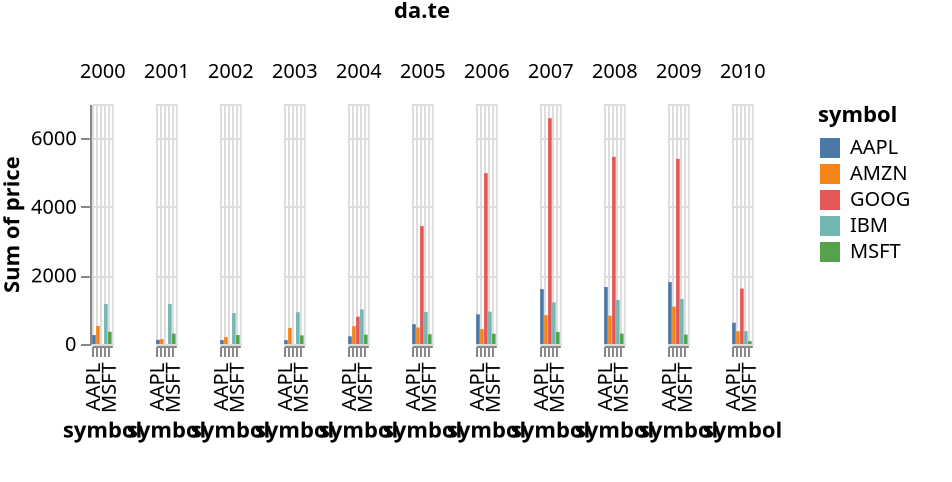 {
  "$schema": "https://vega.github.io/schema/vega/v5.json",
  "background": "white",
  "padding": {
    "bottom": 20,
    "right": 20
  },
  "data": [
    {
      "name": "interval_intervalselection_0_store"
    },
    {
      "name": "click_pointselection_0_store"
    },
    {
      "name": "legend_pointselection_0_store"
    },
    {
      "name": "legend_pointhover_0_store"
    },
    {
      "name": "dataframe",
      "values": [
        {
          "sym.bol": "MSFT",
          "da.te": "Jan 1 2000",
          "symbol": "MSFT",
          "date": "Jan 1 2000",
          "price": 39.81
        },
        {
          "sym.bol": "MSFT",
          "da.te": "Feb 1 2000",
          "symbol": "MSFT",
          "date": "Feb 1 2000",
          "price": 36.35
        },
        {
          "sym.bol": "MSFT",
          "da.te": "Mar 1 2000",
          "symbol": "MSFT",
          "date": "Mar 1 2000",
          "price": 43.22
        },
        {
          "sym.bol": "MSFT",
          "da.te": "Apr 1 2000",
          "symbol": "MSFT",
          "date": "Apr 1 2000",
          "price": 28.37
        },
        {
          "sym.bol": "MSFT",
          "da.te": "May 1 2000",
          "symbol": "MSFT",
          "date": "May 1 2000",
          "price": 25.45
        },
        {
          "sym.bol": "MSFT",
          "da.te": "Jun 1 2000",
          "symbol": "MSFT",
          "date": "Jun 1 2000",
          "price": 32.54
        },
        {
          "sym.bol": "MSFT",
          "da.te": "Jul 1 2000",
          "symbol": "MSFT",
          "date": "Jul 1 2000",
          "price": 28.4
        },
        {
          "sym.bol": "MSFT",
          "da.te": "Aug 1 2000",
          "symbol": "MSFT",
          "date": "Aug 1 2000",
          "price": 28.4
        },
        {
          "sym.bol": "MSFT",
          "da.te": "Sep 1 2000",
          "symbol": "MSFT",
          "date": "Sep 1 2000",
          "price": 24.53
        },
        {
          "sym.bol": "MSFT",
          "da.te": "Oct 1 2000",
          "symbol": "MSFT",
          "date": "Oct 1 2000",
          "price": 28.02
        },
        {
          "sym.bol": "MSFT",
          "da.te": "Nov 1 2000",
          "symbol": "MSFT",
          "date": "Nov 1 2000",
          "price": 23.34
        },
        {
          "sym.bol": "MSFT",
          "da.te": "Dec 1 2000",
          "symbol": "MSFT",
          "date": "Dec 1 2000",
          "price": 17.65
        },
        {
          "sym.bol": "MSFT",
          "da.te": "Jan 1 2001",
          "symbol": "MSFT",
          "date": "Jan 1 2001",
          "price": 24.84
        },
        {
          "sym.bol": "MSFT",
          "da.te": "Feb 1 2001",
          "symbol": "MSFT",
          "date": "Feb 1 2001",
          "price": 24.0
        },
        {
          "sym.bol": "MSFT",
          "da.te": "Mar 1 2001",
          "symbol": "MSFT",
          "date": "Mar 1 2001",
          "price": 22.25
        },
        {
          "sym.bol": "MSFT",
          "da.te": "Apr 1 2001",
          "symbol": "MSFT",
          "date": "Apr 1 2001",
          "price": 27.56
        },
        {
          "sym.bol": "MSFT",
          "da.te": "May 1 2001",
          "symbol": "MSFT",
          "date": "May 1 2001",
          "price": 28.14
        },
        {
          "sym.bol": "MSFT",
          "da.te": "Jun 1 2001",
          "symbol": "MSFT",
          "date": "Jun 1 2001",
          "price": 29.7
        },
        {
          "sym.bol": "MSFT",
          "da.te": "Jul 1 2001",
          "symbol": "MSFT",
          "date": "Jul 1 2001",
          "price": 26.93
        },
        {
          "sym.bol": "MSFT",
          "da.te": "Aug 1 2001",
          "symbol": "MSFT",
          "date": "Aug 1 2001",
          "price": 23.21
        },
        {
          "sym.bol": "MSFT",
          "da.te": "Sep 1 2001",
          "symbol": "MSFT",
          "date": "Sep 1 2001",
          "price": 20.82
        },
        {
          "sym.bol": "MSFT",
          "da.te": "Oct 1 2001",
          "symbol": "MSFT",
          "date": "Oct 1 2001",
          "price": 23.65
        },
        {
          "sym.bol": "MSFT",
          "da.te": "Nov 1 2001",
          "symbol": "MSFT",
          "date": "Nov 1 2001",
          "price": 26.12
        },
        {
          "sym.bol": "MSFT",
          "da.te": "Dec 1 2001",
          "symbol": "MSFT",
          "date": "Dec 1 2001",
          "price": 26.95
        },
        {
          "sym.bol": "MSFT",
          "da.te": "Jan 1 2002",
          "symbol": "MSFT",
          "date": "Jan 1 2002",
          "price": 25.92
        },
        {
          "sym.bol": "MSFT",
          "da.te": "Feb 1 2002",
          "symbol": "MSFT",
          "date": "Feb 1 2002",
          "price": 23.73
        },
        {
          "sym.bol": "MSFT",
          "da.te": "Mar 1 2002",
          "symbol": "MSFT",
          "date": "Mar 1 2002",
          "price": 24.53
        },
        {
          "sym.bol": "MSFT",
          "da.te": "Apr 1 2002",
          "symbol": "MSFT",
          "date": "Apr 1 2002",
          "price": 21.26
        },
        {
          "sym.bol": "MSFT",
          "da.te": "May 1 2002",
          "symbol": "MSFT",
          "date": "May 1 2002",
          "price": 20.71
        },
        {
          "sym.bol": "MSFT",
          "da.te": "Jun 1 2002",
          "symbol": "MSFT",
          "date": "Jun 1 2002",
          "price": 22.25
        },
        {
          "sym.bol": "MSFT",
          "da.te": "Jul 1 2002",
          "symbol": "MSFT",
          "date": "Jul 1 2002",
          "price": 19.52
        },
        {
          "sym.bol": "MSFT",
          "da.te": "Aug 1 2002",
          "symbol": "MSFT",
          "date": "Aug 1 2002",
          "price": 19.97
        },
        {
          "sym.bol": "MSFT",
          "da.te": "Sep 1 2002",
          "symbol": "MSFT",
          "date": "Sep 1 2002",
          "price": 17.79
        },
        {
          "sym.bol": "MSFT",
          "da.te": "Oct 1 2002",
          "symbol": "MSFT",
          "date": "Oct 1 2002",
          "price": 21.75
        },
        {
          "sym.bol": "MSFT",
          "da.te": "Nov 1 2002",
          "symbol": "MSFT",
          "date": "Nov 1 2002",
          "price": 23.46
        },
        {
          "sym.bol": "MSFT",
          "da.te": "Dec 1 2002",
          "symbol": "MSFT",
          "date": "Dec 1 2002",
          "price": 21.03
        },
        {
          "sym.bol": "MSFT",
          "da.te": "Jan 1 2003",
          "symbol": "MSFT",
          "date": "Jan 1 2003",
          "price": 19.31
        },
        {
          "sym.bol": "MSFT",
          "da.te": "Feb 1 2003",
          "symbol": "MSFT",
          "date": "Feb 1 2003",
          "price": 19.34
        },
        {
          "sym.bol": "MSFT",
          "da.te": "Mar 1 2003",
          "symbol": "MSFT",
          "date": "Mar 1 2003",
          "price": 19.76
        },
        {
          "sym.bol": "MSFT",
          "da.te": "Apr 1 2003",
          "symbol": "MSFT",
          "date": "Apr 1 2003",
          "price": 20.87
        },
        {
          "sym.bol": "MSFT",
          "da.te": "May 1 2003",
          "symbol": "MSFT",
          "date": "May 1 2003",
          "price": 20.09
        },
        {
          "sym.bol": "MSFT",
          "da.te": "Jun 1 2003",
          "symbol": "MSFT",
          "date": "Jun 1 2003",
          "price": 20.93
        },
        {
          "sym.bol": "MSFT",
          "da.te": "Jul 1 2003",
          "symbol": "MSFT",
          "date": "Jul 1 2003",
          "price": 21.56
        },
        {
          "sym.bol": "MSFT",
          "da.te": "Aug 1 2003",
          "symbol": "MSFT",
          "date": "Aug 1 2003",
          "price": 21.65
        },
        {
          "sym.bol": "MSFT",
          "da.te": "Sep 1 2003",
          "symbol": "MSFT",
          "date": "Sep 1 2003",
          "price": 22.69
        },
        {
          "sym.bol": "MSFT",
          "da.te": "Oct 1 2003",
          "symbol": "MSFT",
          "date": "Oct 1 2003",
          "price": 21.45
        },
        {
          "sym.bol": "MSFT",
          "da.te": "Nov 1 2003",
          "symbol": "MSFT",
          "date": "Nov 1 2003",
          "price": 21.1
        },
        {
          "sym.bol": "MSFT",
          "da.te": "Dec 1 2003",
          "symbol": "MSFT",
          "date": "Dec 1 2003",
          "price": 22.46
        },
        {
          "sym.bol": "MSFT",
          "da.te": "Jan 1 2004",
          "symbol": "MSFT",
          "date": "Jan 1 2004",
          "price": 22.69
        },
        {
          "sym.bol": "MSFT",
          "da.te": "Feb 1 2004",
          "symbol": "MSFT",
          "date": "Feb 1 2004",
          "price": 21.77
        },
        {
          "sym.bol": "MSFT",
          "da.te": "Mar 1 2004",
          "symbol": "MSFT",
          "date": "Mar 1 2004",
          "price": 20.46
        },
        {
          "sym.bol": "MSFT",
          "da.te": "Apr 1 2004",
          "symbol": "MSFT",
          "date": "Apr 1 2004",
          "price": 21.45
        },
        {
          "sym.bol": "MSFT",
          "da.te": "May 1 2004",
          "symbol": "MSFT",
          "date": "May 1 2004",
          "price": 21.53
        },
        {
          "sym.bol": "MSFT",
          "da.te": "Jun 1 2004",
          "symbol": "MSFT",
          "date": "Jun 1 2004",
          "price": 23.44
        },
        {
          "sym.bol": "MSFT",
          "da.te": "Jul 1 2004",
          "symbol": "MSFT",
          "date": "Jul 1 2004",
          "price": 23.38
        },
        {
          "sym.bol": "MSFT",
          "da.te": "Aug 1 2004",
          "symbol": "MSFT",
          "date": "Aug 1 2004",
          "price": 22.47
        },
        {
          "sym.bol": "MSFT",
          "da.te": "Sep 1 2004",
          "symbol": "MSFT",
          "date": "Sep 1 2004",
          "price": 22.76
        },
        {
          "sym.bol": "MSFT",
          "da.te": "Oct 1 2004",
          "symbol": "MSFT",
          "date": "Oct 1 2004",
          "price": 23.02
        },
        {
          "sym.bol": "MSFT",
          "da.te": "Nov 1 2004",
          "symbol": "MSFT",
          "date": "Nov 1 2004",
          "price": 24.6
        },
        {
          "sym.bol": "MSFT",
          "da.te": "Dec 1 2004",
          "symbol": "MSFT",
          "date": "Dec 1 2004",
          "price": 24.52
        },
        {
          "sym.bol": "MSFT",
          "da.te": "Jan 1 2005",
          "symbol": "MSFT",
          "date": "Jan 1 2005",
          "price": 24.11
        },
        {
          "sym.bol": "MSFT",
          "da.te": "Feb 1 2005",
          "symbol": "MSFT",
          "date": "Feb 1 2005",
          "price": 23.15
        },
        {
          "sym.bol": "MSFT",
          "da.te": "Mar 1 2005",
          "symbol": "MSFT",
          "date": "Mar 1 2005",
          "price": 22.24
        },
        {
          "sym.bol": "MSFT",
          "da.te": "Apr 1 2005",
          "symbol": "MSFT",
          "date": "Apr 1 2005",
          "price": 23.28
        },
        {
          "sym.bol": "MSFT",
          "da.te": "May 1 2005",
          "symbol": "MSFT",
          "date": "May 1 2005",
          "price": 23.82
        },
        {
          "sym.bol": "MSFT",
          "da.te": "Jun 1 2005",
          "symbol": "MSFT",
          "date": "Jun 1 2005",
          "price": 22.93
        },
        {
          "sym.bol": "MSFT",
          "da.te": "Jul 1 2005",
          "symbol": "MSFT",
          "date": "Jul 1 2005",
          "price": 23.64
        },
        {
          "sym.bol": "MSFT",
          "da.te": "Aug 1 2005",
          "symbol": "MSFT",
          "date": "Aug 1 2005",
          "price": 25.35
        },
        {
          "sym.bol": "MSFT",
          "da.te": "Sep 1 2005",
          "symbol": "MSFT",
          "date": "Sep 1 2005",
          "price": 23.83
        },
        {
          "sym.bol": "MSFT",
          "da.te": "Oct 1 2005",
          "symbol": "MSFT",
          "date": "Oct 1 2005",
          "price": 23.8
        },
        {
          "sym.bol": "MSFT",
          "da.te": "Nov 1 2005",
          "symbol": "MSFT",
          "date": "Nov 1 2005",
          "price": 25.71
        },
        {
          "sym.bol": "MSFT",
          "da.te": "Dec 1 2005",
          "symbol": "MSFT",
          "date": "Dec 1 2005",
          "price": 24.29
        },
        {
          "sym.bol": "MSFT",
          "da.te": "Jan 1 2006",
          "symbol": "MSFT",
          "date": "Jan 1 2006",
          "price": 26.14
        },
        {
          "sym.bol": "MSFT",
          "da.te": "Feb 1 2006",
          "symbol": "MSFT",
          "date": "Feb 1 2006",
          "price": 25.04
        },
        {
          "sym.bol": "MSFT",
          "da.te": "Mar 1 2006",
          "symbol": "MSFT",
          "date": "Mar 1 2006",
          "price": 25.36
        },
        {
          "sym.bol": "MSFT",
          "da.te": "Apr 1 2006",
          "symbol": "MSFT",
          "date": "Apr 1 2006",
          "price": 22.5
        },
        {
          "sym.bol": "MSFT",
          "da.te": "May 1 2006",
          "symbol": "MSFT",
          "date": "May 1 2006",
          "price": 21.19
        },
        {
          "sym.bol": "MSFT",
          "da.te": "Jun 1 2006",
          "symbol": "MSFT",
          "date": "Jun 1 2006",
          "price": 21.8
        },
        {
          "sym.bol": "MSFT",
          "da.te": "Jul 1 2006",
          "symbol": "MSFT",
          "date": "Jul 1 2006",
          "price": 22.51
        },
        {
          "sym.bol": "MSFT",
          "da.te": "Aug 1 2006",
          "symbol": "MSFT",
          "date": "Aug 1 2006",
          "price": 24.13
        },
        {
          "sym.bol": "MSFT",
          "da.te": "Sep 1 2006",
          "symbol": "MSFT",
          "date": "Sep 1 2006",
          "price": 25.68
        },
        {
          "sym.bol": "MSFT",
          "da.te": "Oct 1 2006",
          "symbol": "MSFT",
          "date": "Oct 1 2006",
          "price": 26.96
        },
        {
          "sym.bol": "MSFT",
          "da.te": "Nov 1 2006",
          "symbol": "MSFT",
          "date": "Nov 1 2006",
          "price": 27.66
        },
        {
          "sym.bol": "MSFT",
          "da.te": "Dec 1 2006",
          "symbol": "MSFT",
          "date": "Dec 1 2006",
          "price": 28.13
        },
        {
          "sym.bol": "MSFT",
          "da.te": "Jan 1 2007",
          "symbol": "MSFT",
          "date": "Jan 1 2007",
          "price": 29.07
        },
        {
          "sym.bol": "MSFT",
          "da.te": "Feb 1 2007",
          "symbol": "MSFT",
          "date": "Feb 1 2007",
          "price": 26.63
        },
        {
          "sym.bol": "MSFT",
          "da.te": "Mar 1 2007",
          "symbol": "MSFT",
          "date": "Mar 1 2007",
          "price": 26.35
        },
        {
          "sym.bol": "MSFT",
          "da.te": "Apr 1 2007",
          "symbol": "MSFT",
          "date": "Apr 1 2007",
          "price": 28.3
        },
        {
          "sym.bol": "MSFT",
          "da.te": "May 1 2007",
          "symbol": "MSFT",
          "date": "May 1 2007",
          "price": 29.11
        },
        {
          "sym.bol": "MSFT",
          "da.te": "Jun 1 2007",
          "symbol": "MSFT",
          "date": "Jun 1 2007",
          "price": 27.95
        },
        {
          "sym.bol": "MSFT",
          "da.te": "Jul 1 2007",
          "symbol": "MSFT",
          "date": "Jul 1 2007",
          "price": 27.5
        },
        {
          "sym.bol": "MSFT",
          "da.te": "Aug 1 2007",
          "symbol": "MSFT",
          "date": "Aug 1 2007",
          "price": 27.34
        },
        {
          "sym.bol": "MSFT",
          "da.te": "Sep 1 2007",
          "symbol": "MSFT",
          "date": "Sep 1 2007",
          "price": 28.04
        },
        {
          "sym.bol": "MSFT",
          "da.te": "Oct 1 2007",
          "symbol": "MSFT",
          "date": "Oct 1 2007",
          "price": 35.03
        },
        {
          "sym.bol": "MSFT",
          "da.te": "Nov 1 2007",
          "symbol": "MSFT",
          "date": "Nov 1 2007",
          "price": 32.09
        },
        {
          "sym.bol": "MSFT",
          "da.te": "Dec 1 2007",
          "symbol": "MSFT",
          "date": "Dec 1 2007",
          "price": 34.0
        },
        {
          "sym.bol": "MSFT",
          "da.te": "Jan 1 2008",
          "symbol": "MSFT",
          "date": "Jan 1 2008",
          "price": 31.13
        },
        {
          "sym.bol": "MSFT",
          "da.te": "Feb 1 2008",
          "symbol": "MSFT",
          "date": "Feb 1 2008",
          "price": 26.07
        },
        {
          "sym.bol": "MSFT",
          "da.te": "Mar 1 2008",
          "symbol": "MSFT",
          "date": "Mar 1 2008",
          "price": 27.21
        },
        {
          "sym.bol": "MSFT",
          "da.te": "Apr 1 2008",
          "symbol": "MSFT",
          "date": "Apr 1 2008",
          "price": 27.34
        },
        {
          "sym.bol": "MSFT",
          "da.te": "May 1 2008",
          "symbol": "MSFT",
          "date": "May 1 2008",
          "price": 27.25
        },
        {
          "sym.bol": "MSFT",
          "da.te": "Jun 1 2008",
          "symbol": "MSFT",
          "date": "Jun 1 2008",
          "price": 26.47
        },
        {
          "sym.bol": "MSFT",
          "da.te": "Jul 1 2008",
          "symbol": "MSFT",
          "date": "Jul 1 2008",
          "price": 24.75
        },
        {
          "sym.bol": "MSFT",
          "da.te": "Aug 1 2008",
          "symbol": "MSFT",
          "date": "Aug 1 2008",
          "price": 26.36
        },
        {
          "sym.bol": "MSFT",
          "da.te": "Sep 1 2008",
          "symbol": "MSFT",
          "date": "Sep 1 2008",
          "price": 25.78
        },
        {
          "sym.bol": "MSFT",
          "da.te": "Oct 1 2008",
          "symbol": "MSFT",
          "date": "Oct 1 2008",
          "price": 21.57
        },
        {
          "sym.bol": "MSFT",
          "da.te": "Nov 1 2008",
          "symbol": "MSFT",
          "date": "Nov 1 2008",
          "price": 19.66
        },
        {
          "sym.bol": "MSFT",
          "da.te": "Dec 1 2008",
          "symbol": "MSFT",
          "date": "Dec 1 2008",
          "price": 18.91
        },
        {
          "sym.bol": "MSFT",
          "da.te": "Jan 1 2009",
          "symbol": "MSFT",
          "date": "Jan 1 2009",
          "price": 16.63
        },
        {
          "sym.bol": "MSFT",
          "da.te": "Feb 1 2009",
          "symbol": "MSFT",
          "date": "Feb 1 2009",
          "price": 15.81
        },
        {
          "sym.bol": "MSFT",
          "da.te": "Mar 1 2009",
          "symbol": "MSFT",
          "date": "Mar 1 2009",
          "price": 17.99
        },
        {
          "sym.bol": "MSFT",
          "da.te": "Apr 1 2009",
          "symbol": "MSFT",
          "date": "Apr 1 2009",
          "price": 19.84
        },
        {
          "sym.bol": "MSFT",
          "da.te": "May 1 2009",
          "symbol": "MSFT",
          "date": "May 1 2009",
          "price": 20.59
        },
        {
          "sym.bol": "MSFT",
          "da.te": "Jun 1 2009",
          "symbol": "MSFT",
          "date": "Jun 1 2009",
          "price": 23.42
        },
        {
          "sym.bol": "MSFT",
          "da.te": "Jul 1 2009",
          "symbol": "MSFT",
          "date": "Jul 1 2009",
          "price": 23.18
        },
        {
          "sym.bol": "MSFT",
          "da.te": "Aug 1 2009",
          "symbol": "MSFT",
          "date": "Aug 1 2009",
          "price": 24.43
        },
        {
          "sym.bol": "MSFT",
          "da.te": "Sep 1 2009",
          "symbol": "MSFT",
          "date": "Sep 1 2009",
          "price": 25.49
        },
        {
          "sym.bol": "MSFT",
          "da.te": "Oct 1 2009",
          "symbol": "MSFT",
          "date": "Oct 1 2009",
          "price": 27.48
        },
        {
          "sym.bol": "MSFT",
          "da.te": "Nov 1 2009",
          "symbol": "MSFT",
          "date": "Nov 1 2009",
          "price": 29.27
        },
        {
          "sym.bol": "MSFT",
          "da.te": "Dec 1 2009",
          "symbol": "MSFT",
          "date": "Dec 1 2009",
          "price": 30.34
        },
        {
          "sym.bol": "MSFT",
          "da.te": "Jan 1 2010",
          "symbol": "MSFT",
          "date": "Jan 1 2010",
          "price": 28.05
        },
        {
          "sym.bol": "MSFT",
          "da.te": "Feb 1 2010",
          "symbol": "MSFT",
          "date": "Feb 1 2010",
          "price": 28.67
        },
        {
          "sym.bol": "MSFT",
          "da.te": "Mar 1 2010",
          "symbol": "MSFT",
          "date": "Mar 1 2010",
          "price": 28.8
        },
        {
          "sym.bol": "AMZN",
          "da.te": "Jan 1 2000",
          "symbol": "AMZN",
          "date": "Jan 1 2000",
          "price": 64.56
        },
        {
          "sym.bol": "AMZN",
          "da.te": "Feb 1 2000",
          "symbol": "AMZN",
          "date": "Feb 1 2000",
          "price": 68.87
        },
        {
          "sym.bol": "AMZN",
          "da.te": "Mar 1 2000",
          "symbol": "AMZN",
          "date": "Mar 1 2000",
          "price": 67.0
        },
        {
          "sym.bol": "AMZN",
          "da.te": "Apr 1 2000",
          "symbol": "AMZN",
          "date": "Apr 1 2000",
          "price": 55.19
        },
        {
          "sym.bol": "AMZN",
          "da.te": "May 1 2000",
          "symbol": "AMZN",
          "date": "May 1 2000",
          "price": 48.31
        },
        {
          "sym.bol": "AMZN",
          "da.te": "Jun 1 2000",
          "symbol": "AMZN",
          "date": "Jun 1 2000",
          "price": 36.31
        },
        {
          "sym.bol": "AMZN",
          "da.te": "Jul 1 2000",
          "symbol": "AMZN",
          "date": "Jul 1 2000",
          "price": 30.12
        },
        {
          "sym.bol": "AMZN",
          "da.te": "Aug 1 2000",
          "symbol": "AMZN",
          "date": "Aug 1 2000",
          "price": 41.5
        },
        {
          "sym.bol": "AMZN",
          "da.te": "Sep 1 2000",
          "symbol": "AMZN",
          "date": "Sep 1 2000",
          "price": 38.44
        },
        {
          "sym.bol": "AMZN",
          "da.te": "Oct 1 2000",
          "symbol": "AMZN",
          "date": "Oct 1 2000",
          "price": 36.62
        },
        {
          "sym.bol": "AMZN",
          "da.te": "Nov 1 2000",
          "symbol": "AMZN",
          "date": "Nov 1 2000",
          "price": 24.69
        },
        {
          "sym.bol": "AMZN",
          "da.te": "Dec 1 2000",
          "symbol": "AMZN",
          "date": "Dec 1 2000",
          "price": 15.56
        },
        {
          "sym.bol": "AMZN",
          "da.te": "Jan 1 2001",
          "symbol": "AMZN",
          "date": "Jan 1 2001",
          "price": 17.31
        },
        {
          "sym.bol": "AMZN",
          "da.te": "Feb 1 2001",
          "symbol": "AMZN",
          "date": "Feb 1 2001",
          "price": 10.19
        },
        {
          "sym.bol": "AMZN",
          "da.te": "Mar 1 2001",
          "symbol": "AMZN",
          "date": "Mar 1 2001",
          "price": 10.23
        },
        {
          "sym.bol": "AMZN",
          "da.te": "Apr 1 2001",
          "symbol": "AMZN",
          "date": "Apr 1 2001",
          "price": 15.78
        },
        {
          "sym.bol": "AMZN",
          "da.te": "May 1 2001",
          "symbol": "AMZN",
          "date": "May 1 2001",
          "price": 16.69
        },
        {
          "sym.bol": "AMZN",
          "da.te": "Jun 1 2001",
          "symbol": "AMZN",
          "date": "Jun 1 2001",
          "price": 14.15
        },
        {
          "sym.bol": "AMZN",
          "da.te": "Jul 1 2001",
          "symbol": "AMZN",
          "date": "Jul 1 2001",
          "price": 12.49
        },
        {
          "sym.bol": "AMZN",
          "da.te": "Aug 1 2001",
          "symbol": "AMZN",
          "date": "Aug 1 2001",
          "price": 8.94
        },
        {
          "sym.bol": "AMZN",
          "da.te": "Sep 1 2001",
          "symbol": "AMZN",
          "date": "Sep 1 2001",
          "price": 5.97
        },
        {
          "sym.bol": "AMZN",
          "da.te": "Oct 1 2001",
          "symbol": "AMZN",
          "date": "Oct 1 2001",
          "price": 6.98
        },
        {
          "sym.bol": "AMZN",
          "da.te": "Nov 1 2001",
          "symbol": "AMZN",
          "date": "Nov 1 2001",
          "price": 11.32
        },
        {
          "sym.bol": "AMZN",
          "da.te": "Dec 1 2001",
          "symbol": "AMZN",
          "date": "Dec 1 2001",
          "price": 10.82
        },
        {
          "sym.bol": "AMZN",
          "da.te": "Jan 1 2002",
          "symbol": "AMZN",
          "date": "Jan 1 2002",
          "price": 14.19
        },
        {
          "sym.bol": "AMZN",
          "da.te": "Feb 1 2002",
          "symbol": "AMZN",
          "date": "Feb 1 2002",
          "price": 14.1
        },
        {
          "sym.bol": "AMZN",
          "da.te": "Mar 1 2002",
          "symbol": "AMZN",
          "date": "Mar 1 2002",
          "price": 14.3
        },
        {
          "sym.bol": "AMZN",
          "da.te": "Apr 1 2002",
          "symbol": "AMZN",
          "date": "Apr 1 2002",
          "price": 16.69
        },
        {
          "sym.bol": "AMZN",
          "da.te": "May 1 2002",
          "symbol": "AMZN",
          "date": "May 1 2002",
          "price": 18.23
        },
        {
          "sym.bol": "AMZN",
          "da.te": "Jun 1 2002",
          "symbol": "AMZN",
          "date": "Jun 1 2002",
          "price": 16.25
        },
        {
          "sym.bol": "AMZN",
          "da.te": "Jul 1 2002",
          "symbol": "AMZN",
          "date": "Jul 1 2002",
          "price": 14.45
        },
        {
          "sym.bol": "AMZN",
          "da.te": "Aug 1 2002",
          "symbol": "AMZN",
          "date": "Aug 1 2002",
          "price": 14.94
        },
        {
          "sym.bol": "AMZN",
          "da.te": "Sep 1 2002",
          "symbol": "AMZN",
          "date": "Sep 1 2002",
          "price": 15.93
        },
        {
          "sym.bol": "AMZN",
          "da.te": "Oct 1 2002",
          "symbol": "AMZN",
          "date": "Oct 1 2002",
          "price": 19.36
        },
        {
          "sym.bol": "AMZN",
          "da.te": "Nov 1 2002",
          "symbol": "AMZN",
          "date": "Nov 1 2002",
          "price": 23.35
        },
        {
          "sym.bol": "AMZN",
          "da.te": "Dec 1 2002",
          "symbol": "AMZN",
          "date": "Dec 1 2002",
          "price": 18.89
        },
        {
          "sym.bol": "AMZN",
          "da.te": "Jan 1 2003",
          "symbol": "AMZN",
          "date": "Jan 1 2003",
          "price": 21.85
        },
        {
          "sym.bol": "AMZN",
          "da.te": "Feb 1 2003",
          "symbol": "AMZN",
          "date": "Feb 1 2003",
          "price": 22.01
        },
        {
          "sym.bol": "AMZN",
          "da.te": "Mar 1 2003",
          "symbol": "AMZN",
          "date": "Mar 1 2003",
          "price": 26.03
        },
        {
          "sym.bol": "AMZN",
          "da.te": "Apr 1 2003",
          "symbol": "AMZN",
          "date": "Apr 1 2003",
          "price": 28.69
        },
        {
          "sym.bol": "AMZN",
          "da.te": "May 1 2003",
          "symbol": "AMZN",
          "date": "May 1 2003",
          "price": 35.89
        },
        {
          "sym.bol": "AMZN",
          "da.te": "Jun 1 2003",
          "symbol": "AMZN",
          "date": "Jun 1 2003",
          "price": 36.32
        },
        {
          "sym.bol": "AMZN",
          "da.te": "Jul 1 2003",
          "symbol": "AMZN",
          "date": "Jul 1 2003",
          "price": 41.64
        },
        {
          "sym.bol": "AMZN",
          "da.te": "Aug 1 2003",
          "symbol": "AMZN",
          "date": "Aug 1 2003",
          "price": 46.32
        },
        {
          "sym.bol": "AMZN",
          "da.te": "Sep 1 2003",
          "symbol": "AMZN",
          "date": "Sep 1 2003",
          "price": 48.43
        },
        {
          "sym.bol": "AMZN",
          "da.te": "Oct 1 2003",
          "symbol": "AMZN",
          "date": "Oct 1 2003",
          "price": 54.43
        },
        {
          "sym.bol": "AMZN",
          "da.te": "Nov 1 2003",
          "symbol": "AMZN",
          "date": "Nov 1 2003",
          "price": 53.97
        },
        {
          "sym.bol": "AMZN",
          "da.te": "Dec 1 2003",
          "symbol": "AMZN",
          "date": "Dec 1 2003",
          "price": 52.62
        },
        {
          "sym.bol": "AMZN",
          "da.te": "Jan 1 2004",
          "symbol": "AMZN",
          "date": "Jan 1 2004",
          "price": 50.4
        },
        {
          "sym.bol": "AMZN",
          "da.te": "Feb 1 2004",
          "symbol": "AMZN",
          "date": "Feb 1 2004",
          "price": 43.01
        },
        {
          "sym.bol": "AMZN",
          "da.te": "Mar 1 2004",
          "symbol": "AMZN",
          "date": "Mar 1 2004",
          "price": 43.28
        },
        {
          "sym.bol": "AMZN",
          "da.te": "Apr 1 2004",
          "symbol": "AMZN",
          "date": "Apr 1 2004",
          "price": 43.6
        },
        {
          "sym.bol": "AMZN",
          "da.te": "May 1 2004",
          "symbol": "AMZN",
          "date": "May 1 2004",
          "price": 48.5
        },
        {
          "sym.bol": "AMZN",
          "da.te": "Jun 1 2004",
          "symbol": "AMZN",
          "date": "Jun 1 2004",
          "price": 54.4
        },
        {
          "sym.bol": "AMZN",
          "da.te": "Jul 1 2004",
          "symbol": "AMZN",
          "date": "Jul 1 2004",
          "price": 38.92
        },
        {
          "sym.bol": "AMZN",
          "da.te": "Aug 1 2004",
          "symbol": "AMZN",
          "date": "Aug 1 2004",
          "price": 38.14
        },
        {
          "sym.bol": "AMZN",
          "da.te": "Sep 1 2004",
          "symbol": "AMZN",
          "date": "Sep 1 2004",
          "price": 40.86
        },
        {
          "sym.bol": "AMZN",
          "da.te": "Oct 1 2004",
          "symbol": "AMZN",
          "date": "Oct 1 2004",
          "price": 34.13
        },
        {
          "sym.bol": "AMZN",
          "da.te": "Nov 1 2004",
          "symbol": "AMZN",
          "date": "Nov 1 2004",
          "price": 39.68
        },
        {
          "sym.bol": "AMZN",
          "da.te": "Dec 1 2004",
          "symbol": "AMZN",
          "date": "Dec 1 2004",
          "price": 44.29
        },
        {
          "sym.bol": "AMZN",
          "da.te": "Jan 1 2005",
          "symbol": "AMZN",
          "date": "Jan 1 2005",
          "price": 43.22
        },
        {
          "sym.bol": "AMZN",
          "da.te": "Feb 1 2005",
          "symbol": "AMZN",
          "date": "Feb 1 2005",
          "price": 35.18
        },
        {
          "sym.bol": "AMZN",
          "da.te": "Mar 1 2005",
          "symbol": "AMZN",
          "date": "Mar 1 2005",
          "price": 34.27
        },
        {
          "sym.bol": "AMZN",
          "da.te": "Apr 1 2005",
          "symbol": "AMZN",
          "date": "Apr 1 2005",
          "price": 32.36
        },
        {
          "sym.bol": "AMZN",
          "da.te": "May 1 2005",
          "symbol": "AMZN",
          "date": "May 1 2005",
          "price": 35.51
        },
        {
          "sym.bol": "AMZN",
          "da.te": "Jun 1 2005",
          "symbol": "AMZN",
          "date": "Jun 1 2005",
          "price": 33.09
        },
        {
          "sym.bol": "AMZN",
          "da.te": "Jul 1 2005",
          "symbol": "AMZN",
          "date": "Jul 1 2005",
          "price": 45.15
        },
        {
          "sym.bol": "AMZN",
          "da.te": "Aug 1 2005",
          "symbol": "AMZN",
          "date": "Aug 1 2005",
          "price": 42.7
        },
        {
          "sym.bol": "AMZN",
          "da.te": "Sep 1 2005",
          "symbol": "AMZN",
          "date": "Sep 1 2005",
          "price": 45.3
        },
        {
          "sym.bol": "AMZN",
          "da.te": "Oct 1 2005",
          "symbol": "AMZN",
          "date": "Oct 1 2005",
          "price": 39.86
        },
        {
          "sym.bol": "AMZN",
          "da.te": "Nov 1 2005",
          "symbol": "AMZN",
          "date": "Nov 1 2005",
          "price": 48.46
        },
        {
          "sym.bol": "AMZN",
          "da.te": "Dec 1 2005",
          "symbol": "AMZN",
          "date": "Dec 1 2005",
          "price": 47.15
        },
        {
          "sym.bol": "AMZN",
          "da.te": "Jan 1 2006",
          "symbol": "AMZN",
          "date": "Jan 1 2006",
          "price": 44.82
        },
        {
          "sym.bol": "AMZN",
          "da.te": "Feb 1 2006",
          "symbol": "AMZN",
          "date": "Feb 1 2006",
          "price": 37.44
        },
        {
          "sym.bol": "AMZN",
          "da.te": "Mar 1 2006",
          "symbol": "AMZN",
          "date": "Mar 1 2006",
          "price": 36.53
        },
        {
          "sym.bol": "AMZN",
          "da.te": "Apr 1 2006",
          "symbol": "AMZN",
          "date": "Apr 1 2006",
          "price": 35.21
        },
        {
          "sym.bol": "AMZN",
          "da.te": "May 1 2006",
          "symbol": "AMZN",
          "date": "May 1 2006",
          "price": 34.61
        },
        {
          "sym.bol": "AMZN",
          "da.te": "Jun 1 2006",
          "symbol": "AMZN",
          "date": "Jun 1 2006",
          "price": 38.68
        },
        {
          "sym.bol": "AMZN",
          "da.te": "Jul 1 2006",
          "symbol": "AMZN",
          "date": "Jul 1 2006",
          "price": 26.89
        },
        {
          "sym.bol": "AMZN",
          "da.te": "Aug 1 2006",
          "symbol": "AMZN",
          "date": "Aug 1 2006",
          "price": 30.83
        },
        {
          "sym.bol": "AMZN",
          "da.te": "Sep 1 2006",
          "symbol": "AMZN",
          "date": "Sep 1 2006",
          "price": 32.12
        },
        {
          "sym.bol": "AMZN",
          "da.te": "Oct 1 2006",
          "symbol": "AMZN",
          "date": "Oct 1 2006",
          "price": 38.09
        },
        {
          "sym.bol": "AMZN",
          "da.te": "Nov 1 2006",
          "symbol": "AMZN",
          "date": "Nov 1 2006",
          "price": 40.34
        },
        {
          "sym.bol": "AMZN",
          "da.te": "Dec 1 2006",
          "symbol": "AMZN",
          "date": "Dec 1 2006",
          "price": 39.46
        },
        {
          "sym.bol": "AMZN",
          "da.te": "Jan 1 2007",
          "symbol": "AMZN",
          "date": "Jan 1 2007",
          "price": 37.67
        },
        {
          "sym.bol": "AMZN",
          "da.te": "Feb 1 2007",
          "symbol": "AMZN",
          "date": "Feb 1 2007",
          "price": 39.14
        },
        {
          "sym.bol": "AMZN",
          "da.te": "Mar 1 2007",
          "symbol": "AMZN",
          "date": "Mar 1 2007",
          "price": 39.79
        },
        {
          "sym.bol": "AMZN",
          "da.te": "Apr 1 2007",
          "symbol": "AMZN",
          "date": "Apr 1 2007",
          "price": 61.33
        },
        {
          "sym.bol": "AMZN",
          "da.te": "May 1 2007",
          "symbol": "AMZN",
          "date": "May 1 2007",
          "price": 69.14
        },
        {
          "sym.bol": "AMZN",
          "da.te": "Jun 1 2007",
          "symbol": "AMZN",
          "date": "Jun 1 2007",
          "price": 68.41
        },
        {
          "sym.bol": "AMZN",
          "da.te": "Jul 1 2007",
          "symbol": "AMZN",
          "date": "Jul 1 2007",
          "price": 78.54
        },
        {
          "sym.bol": "AMZN",
          "da.te": "Aug 1 2007",
          "symbol": "AMZN",
          "date": "Aug 1 2007",
          "price": 79.91
        },
        {
          "sym.bol": "AMZN",
          "da.te": "Sep 1 2007",
          "symbol": "AMZN",
          "date": "Sep 1 2007",
          "price": 93.15
        },
        {
          "sym.bol": "AMZN",
          "da.te": "Oct 1 2007",
          "symbol": "AMZN",
          "date": "Oct 1 2007",
          "price": 89.15
        },
        {
          "sym.bol": "AMZN",
          "da.te": "Nov 1 2007",
          "symbol": "AMZN",
          "date": "Nov 1 2007",
          "price": 90.56
        },
        {
          "sym.bol": "AMZN",
          "da.te": "Dec 1 2007",
          "symbol": "AMZN",
          "date": "Dec 1 2007",
          "price": 92.64
        },
        {
          "sym.bol": "AMZN",
          "da.te": "Jan 1 2008",
          "symbol": "AMZN",
          "date": "Jan 1 2008",
          "price": 77.7
        },
        {
          "sym.bol": "AMZN",
          "da.te": "Feb 1 2008",
          "symbol": "AMZN",
          "date": "Feb 1 2008",
          "price": 64.47
        },
        {
          "sym.bol": "AMZN",
          "da.te": "Mar 1 2008",
          "symbol": "AMZN",
          "date": "Mar 1 2008",
          "price": 71.3
        },
        {
          "sym.bol": "AMZN",
          "da.te": "Apr 1 2008",
          "symbol": "AMZN",
          "date": "Apr 1 2008",
          "price": 78.63
        },
        {
          "sym.bol": "AMZN",
          "da.te": "May 1 2008",
          "symbol": "AMZN",
          "date": "May 1 2008",
          "price": 81.62
        },
        {
          "sym.bol": "AMZN",
          "da.te": "Jun 1 2008",
          "symbol": "AMZN",
          "date": "Jun 1 2008",
          "price": 73.33
        },
        {
          "sym.bol": "AMZN",
          "da.te": "Jul 1 2008",
          "symbol": "AMZN",
          "date": "Jul 1 2008",
          "price": 76.34
        },
        {
          "sym.bol": "AMZN",
          "da.te": "Aug 1 2008",
          "symbol": "AMZN",
          "date": "Aug 1 2008",
          "price": 80.81
        },
        {
          "sym.bol": "AMZN",
          "da.te": "Sep 1 2008",
          "symbol": "AMZN",
          "date": "Sep 1 2008",
          "price": 72.76
        },
        {
          "sym.bol": "AMZN",
          "da.te": "Oct 1 2008",
          "symbol": "AMZN",
          "date": "Oct 1 2008",
          "price": 57.24
        },
        {
          "sym.bol": "AMZN",
          "da.te": "Nov 1 2008",
          "symbol": "AMZN",
          "date": "Nov 1 2008",
          "price": 42.7
        },
        {
          "sym.bol": "AMZN",
          "da.te": "Dec 1 2008",
          "symbol": "AMZN",
          "date": "Dec 1 2008",
          "price": 51.28
        },
        {
          "sym.bol": "AMZN",
          "da.te": "Jan 1 2009",
          "symbol": "AMZN",
          "date": "Jan 1 2009",
          "price": 58.82
        },
        {
          "sym.bol": "AMZN",
          "da.te": "Feb 1 2009",
          "symbol": "AMZN",
          "date": "Feb 1 2009",
          "price": 64.79
        },
        {
          "sym.bol": "AMZN",
          "da.te": "Mar 1 2009",
          "symbol": "AMZN",
          "date": "Mar 1 2009",
          "price": 73.44
        },
        {
          "sym.bol": "AMZN",
          "da.te": "Apr 1 2009",
          "symbol": "AMZN",
          "date": "Apr 1 2009",
          "price": 80.52
        },
        {
          "sym.bol": "AMZN",
          "da.te": "May 1 2009",
          "symbol": "AMZN",
          "date": "May 1 2009",
          "price": 77.99
        },
        {
          "sym.bol": "AMZN",
          "da.te": "Jun 1 2009",
          "symbol": "AMZN",
          "date": "Jun 1 2009",
          "price": 83.66
        },
        {
          "sym.bol": "AMZN",
          "da.te": "Jul 1 2009",
          "symbol": "AMZN",
          "date": "Jul 1 2009",
          "price": 85.76
        },
        {
          "sym.bol": "AMZN",
          "da.te": "Aug 1 2009",
          "symbol": "AMZN",
          "date": "Aug 1 2009",
          "price": 81.19
        },
        {
          "sym.bol": "AMZN",
          "da.te": "Sep 1 2009",
          "symbol": "AMZN",
          "date": "Sep 1 2009",
          "price": 93.36
        },
        {
          "sym.bol": "AMZN",
          "da.te": "Oct 1 2009",
          "symbol": "AMZN",
          "date": "Oct 1 2009",
          "price": 118.81
        },
        {
          "sym.bol": "AMZN",
          "da.te": "Nov 1 2009",
          "symbol": "AMZN",
          "date": "Nov 1 2009",
          "price": 135.91
        },
        {
          "sym.bol": "AMZN",
          "da.te": "Dec 1 2009",
          "symbol": "AMZN",
          "date": "Dec 1 2009",
          "price": 134.52
        },
        {
          "sym.bol": "AMZN",
          "da.te": "Jan 1 2010",
          "symbol": "AMZN",
          "date": "Jan 1 2010",
          "price": 125.41
        },
        {
          "sym.bol": "AMZN",
          "da.te": "Feb 1 2010",
          "symbol": "AMZN",
          "date": "Feb 1 2010",
          "price": 118.4
        },
        {
          "sym.bol": "AMZN",
          "da.te": "Mar 1 2010",
          "symbol": "AMZN",
          "date": "Mar 1 2010",
          "price": 128.82
        },
        {
          "sym.bol": "IBM",
          "da.te": "Jan 1 2000",
          "symbol": "IBM",
          "date": "Jan 1 2000",
          "price": 100.52
        },
        {
          "sym.bol": "IBM",
          "da.te": "Feb 1 2000",
          "symbol": "IBM",
          "date": "Feb 1 2000",
          "price": 92.11
        },
        {
          "sym.bol": "IBM",
          "da.te": "Mar 1 2000",
          "symbol": "IBM",
          "date": "Mar 1 2000",
          "price": 106.11
        },
        {
          "sym.bol": "IBM",
          "da.te": "Apr 1 2000",
          "symbol": "IBM",
          "date": "Apr 1 2000",
          "price": 99.95
        },
        {
          "sym.bol": "IBM",
          "da.te": "May 1 2000",
          "symbol": "IBM",
          "date": "May 1 2000",
          "price": 96.31
        },
        {
          "sym.bol": "IBM",
          "da.te": "Jun 1 2000",
          "symbol": "IBM",
          "date": "Jun 1 2000",
          "price": 98.33
        },
        {
          "sym.bol": "IBM",
          "da.te": "Jul 1 2000",
          "symbol": "IBM",
          "date": "Jul 1 2000",
          "price": 100.74
        },
        {
          "sym.bol": "IBM",
          "da.te": "Aug 1 2000",
          "symbol": "IBM",
          "date": "Aug 1 2000",
          "price": 118.62
        },
        {
          "sym.bol": "IBM",
          "da.te": "Sep 1 2000",
          "symbol": "IBM",
          "date": "Sep 1 2000",
          "price": 101.19
        },
        {
          "sym.bol": "IBM",
          "da.te": "Oct 1 2000",
          "symbol": "IBM",
          "date": "Oct 1 2000",
          "price": 88.5
        },
        {
          "sym.bol": "IBM",
          "da.te": "Nov 1 2000",
          "symbol": "IBM",
          "date": "Nov 1 2000",
          "price": 84.12
        },
        {
          "sym.bol": "IBM",
          "da.te": "Dec 1 2000",
          "symbol": "IBM",
          "date": "Dec 1 2000",
          "price": 76.47
        },
        {
          "sym.bol": "IBM",
          "da.te": "Jan 1 2001",
          "symbol": "IBM",
          "date": "Jan 1 2001",
          "price": 100.76
        },
        {
          "sym.bol": "IBM",
          "da.te": "Feb 1 2001",
          "symbol": "IBM",
          "date": "Feb 1 2001",
          "price": 89.98
        },
        {
          "sym.bol": "IBM",
          "da.te": "Mar 1 2001",
          "symbol": "IBM",
          "date": "Mar 1 2001",
          "price": 86.63
        },
        {
          "sym.bol": "IBM",
          "da.te": "Apr 1 2001",
          "symbol": "IBM",
          "date": "Apr 1 2001",
          "price": 103.7
        },
        {
          "sym.bol": "IBM",
          "da.te": "May 1 2001",
          "symbol": "IBM",
          "date": "May 1 2001",
          "price": 100.82
        },
        {
          "sym.bol": "IBM",
          "da.te": "Jun 1 2001",
          "symbol": "IBM",
          "date": "Jun 1 2001",
          "price": 102.35
        },
        {
          "sym.bol": "IBM",
          "da.te": "Jul 1 2001",
          "symbol": "IBM",
          "date": "Jul 1 2001",
          "price": 94.87
        },
        {
          "sym.bol": "IBM",
          "da.te": "Aug 1 2001",
          "symbol": "IBM",
          "date": "Aug 1 2001",
          "price": 90.25
        },
        {
          "sym.bol": "IBM",
          "da.te": "Sep 1 2001",
          "symbol": "IBM",
          "date": "Sep 1 2001",
          "price": 82.82
        },
        {
          "sym.bol": "IBM",
          "da.te": "Oct 1 2001",
          "symbol": "IBM",
          "date": "Oct 1 2001",
          "price": 97.58
        },
        {
          "sym.bol": "IBM",
          "da.te": "Nov 1 2001",
          "symbol": "IBM",
          "date": "Nov 1 2001",
          "price": 104.5
        },
        {
          "sym.bol": "IBM",
          "da.te": "Dec 1 2001",
          "symbol": "IBM",
          "date": "Dec 1 2001",
          "price": 109.36
        },
        {
          "sym.bol": "IBM",
          "da.te": "Jan 1 2002",
          "symbol": "IBM",
          "date": "Jan 1 2002",
          "price": 97.54
        },
        {
          "sym.bol": "IBM",
          "da.te": "Feb 1 2002",
          "symbol": "IBM",
          "date": "Feb 1 2002",
          "price": 88.82
        },
        {
          "sym.bol": "IBM",
          "da.te": "Mar 1 2002",
          "symbol": "IBM",
          "date": "Mar 1 2002",
          "price": 94.15
        },
        {
          "sym.bol": "IBM",
          "da.te": "Apr 1 2002",
          "symbol": "IBM",
          "date": "Apr 1 2002",
          "price": 75.82
        },
        {
          "sym.bol": "IBM",
          "da.te": "May 1 2002",
          "symbol": "IBM",
          "date": "May 1 2002",
          "price": 72.97
        },
        {
          "sym.bol": "IBM",
          "da.te": "Jun 1 2002",
          "symbol": "IBM",
          "date": "Jun 1 2002",
          "price": 65.31
        },
        {
          "sym.bol": "IBM",
          "da.te": "Jul 1 2002",
          "symbol": "IBM",
          "date": "Jul 1 2002",
          "price": 63.86
        },
        {
          "sym.bol": "IBM",
          "da.te": "Aug 1 2002",
          "symbol": "IBM",
          "date": "Aug 1 2002",
          "price": 68.52
        },
        {
          "sym.bol": "IBM",
          "da.te": "Sep 1 2002",
          "symbol": "IBM",
          "date": "Sep 1 2002",
          "price": 53.01
        },
        {
          "sym.bol": "IBM",
          "da.te": "Oct 1 2002",
          "symbol": "IBM",
          "date": "Oct 1 2002",
          "price": 71.76
        },
        {
          "sym.bol": "IBM",
          "da.te": "Nov 1 2002",
          "symbol": "IBM",
          "date": "Nov 1 2002",
          "price": 79.16
        },
        {
          "sym.bol": "IBM",
          "da.te": "Dec 1 2002",
          "symbol": "IBM",
          "date": "Dec 1 2002",
          "price": 70.58
        },
        {
          "sym.bol": "IBM",
          "da.te": "Jan 1 2003",
          "symbol": "IBM",
          "date": "Jan 1 2003",
          "price": 71.22
        },
        {
          "sym.bol": "IBM",
          "da.te": "Feb 1 2003",
          "symbol": "IBM",
          "date": "Feb 1 2003",
          "price": 71.13
        },
        {
          "sym.bol": "IBM",
          "da.te": "Mar 1 2003",
          "symbol": "IBM",
          "date": "Mar 1 2003",
          "price": 71.57
        },
        {
          "sym.bol": "IBM",
          "da.te": "Apr 1 2003",
          "symbol": "IBM",
          "date": "Apr 1 2003",
          "price": 77.47
        },
        {
          "sym.bol": "IBM",
          "da.te": "May 1 2003",
          "symbol": "IBM",
          "date": "May 1 2003",
          "price": 80.48
        },
        {
          "sym.bol": "IBM",
          "da.te": "Jun 1 2003",
          "symbol": "IBM",
          "date": "Jun 1 2003",
          "price": 75.42
        },
        {
          "sym.bol": "IBM",
          "da.te": "Jul 1 2003",
          "symbol": "IBM",
          "date": "Jul 1 2003",
          "price": 74.28
        },
        {
          "sym.bol": "IBM",
          "da.te": "Aug 1 2003",
          "symbol": "IBM",
          "date": "Aug 1 2003",
          "price": 75.12
        },
        {
          "sym.bol": "IBM",
          "da.te": "Sep 1 2003",
          "symbol": "IBM",
          "date": "Sep 1 2003",
          "price": 80.91
        },
        {
          "sym.bol": "IBM",
          "da.te": "Oct 1 2003",
          "symbol": "IBM",
          "date": "Oct 1 2003",
          "price": 81.96
        },
        {
          "sym.bol": "IBM",
          "da.te": "Nov 1 2003",
          "symbol": "IBM",
          "date": "Nov 1 2003",
          "price": 83.08
        },
        {
          "sym.bol": "IBM",
          "da.te": "Dec 1 2003",
          "symbol": "IBM",
          "date": "Dec 1 2003",
          "price": 85.05
        },
        {
          "sym.bol": "IBM",
          "da.te": "Jan 1 2004",
          "symbol": "IBM",
          "date": "Jan 1 2004",
          "price": 91.06
        },
        {
          "sym.bol": "IBM",
          "da.te": "Feb 1 2004",
          "symbol": "IBM",
          "date": "Feb 1 2004",
          "price": 88.7
        },
        {
          "sym.bol": "IBM",
          "da.te": "Mar 1 2004",
          "symbol": "IBM",
          "date": "Mar 1 2004",
          "price": 84.41
        },
        {
          "sym.bol": "IBM",
          "da.te": "Apr 1 2004",
          "symbol": "IBM",
          "date": "Apr 1 2004",
          "price": 81.04
        },
        {
          "sym.bol": "IBM",
          "da.te": "May 1 2004",
          "symbol": "IBM",
          "date": "May 1 2004",
          "price": 81.59
        },
        {
          "sym.bol": "IBM",
          "da.te": "Jun 1 2004",
          "symbol": "IBM",
          "date": "Jun 1 2004",
          "price": 81.19
        },
        {
          "sym.bol": "IBM",
          "da.te": "Jul 1 2004",
          "symbol": "IBM",
          "date": "Jul 1 2004",
          "price": 80.19
        },
        {
          "sym.bol": "IBM",
          "da.te": "Aug 1 2004",
          "symbol": "IBM",
          "date": "Aug 1 2004",
          "price": 78.17
        },
        {
          "sym.bol": "IBM",
          "da.te": "Sep 1 2004",
          "symbol": "IBM",
          "date": "Sep 1 2004",
          "price": 79.13
        },
        {
          "sym.bol": "IBM",
          "da.te": "Oct 1 2004",
          "symbol": "IBM",
          "date": "Oct 1 2004",
          "price": 82.84
        },
        {
          "sym.bol": "IBM",
          "da.te": "Nov 1 2004",
          "symbol": "IBM",
          "date": "Nov 1 2004",
          "price": 87.15
        },
        {
          "sym.bol": "IBM",
          "da.te": "Dec 1 2004",
          "symbol": "IBM",
          "date": "Dec 1 2004",
          "price": 91.16
        },
        {
          "sym.bol": "IBM",
          "da.te": "Jan 1 2005",
          "symbol": "IBM",
          "date": "Jan 1 2005",
          "price": 86.39
        },
        {
          "sym.bol": "IBM",
          "da.te": "Feb 1 2005",
          "symbol": "IBM",
          "date": "Feb 1 2005",
          "price": 85.78
        },
        {
          "sym.bol": "IBM",
          "da.te": "Mar 1 2005",
          "symbol": "IBM",
          "date": "Mar 1 2005",
          "price": 84.66
        },
        {
          "sym.bol": "IBM",
          "da.te": "Apr 1 2005",
          "symbol": "IBM",
          "date": "Apr 1 2005",
          "price": 70.77
        },
        {
          "sym.bol": "IBM",
          "da.te": "May 1 2005",
          "symbol": "IBM",
          "date": "May 1 2005",
          "price": 70.18
        },
        {
          "sym.bol": "IBM",
          "da.te": "Jun 1 2005",
          "symbol": "IBM",
          "date": "Jun 1 2005",
          "price": 68.93
        },
        {
          "sym.bol": "IBM",
          "da.te": "Jul 1 2005",
          "symbol": "IBM",
          "date": "Jul 1 2005",
          "price": 77.53
        },
        {
          "sym.bol": "IBM",
          "da.te": "Aug 1 2005",
          "symbol": "IBM",
          "date": "Aug 1 2005",
          "price": 75.07
        },
        {
          "sym.bol": "IBM",
          "da.te": "Sep 1 2005",
          "symbol": "IBM",
          "date": "Sep 1 2005",
          "price": 74.7
        },
        {
          "sym.bol": "IBM",
          "da.te": "Oct 1 2005",
          "symbol": "IBM",
          "date": "Oct 1 2005",
          "price": 76.25
        },
        {
          "sym.bol": "IBM",
          "da.te": "Nov 1 2005",
          "symbol": "IBM",
          "date": "Nov 1 2005",
          "price": 82.98
        },
        {
          "sym.bol": "IBM",
          "da.te": "Dec 1 2005",
          "symbol": "IBM",
          "date": "Dec 1 2005",
          "price": 76.73
        },
        {
          "sym.bol": "IBM",
          "da.te": "Jan 1 2006",
          "symbol": "IBM",
          "date": "Jan 1 2006",
          "price": 75.89
        },
        {
          "sym.bol": "IBM",
          "da.te": "Feb 1 2006",
          "symbol": "IBM",
          "date": "Feb 1 2006",
          "price": 75.09
        },
        {
          "sym.bol": "IBM",
          "da.te": "Mar 1 2006",
          "symbol": "IBM",
          "date": "Mar 1 2006",
          "price": 77.17
        },
        {
          "sym.bol": "IBM",
          "da.te": "Apr 1 2006",
          "symbol": "IBM",
          "date": "Apr 1 2006",
          "price": 77.05
        },
        {
          "sym.bol": "IBM",
          "da.te": "May 1 2006",
          "symbol": "IBM",
          "date": "May 1 2006",
          "price": 75.04
        },
        {
          "sym.bol": "IBM",
          "da.te": "Jun 1 2006",
          "symbol": "IBM",
          "date": "Jun 1 2006",
          "price": 72.15
        },
        {
          "sym.bol": "IBM",
          "da.te": "Jul 1 2006",
          "symbol": "IBM",
          "date": "Jul 1 2006",
          "price": 72.7
        },
        {
          "sym.bol": "IBM",
          "da.te": "Aug 1 2006",
          "symbol": "IBM",
          "date": "Aug 1 2006",
          "price": 76.35
        },
        {
          "sym.bol": "IBM",
          "da.te": "Sep 1 2006",
          "symbol": "IBM",
          "date": "Sep 1 2006",
          "price": 77.26
        },
        {
          "sym.bol": "IBM",
          "da.te": "Oct 1 2006",
          "symbol": "IBM",
          "date": "Oct 1 2006",
          "price": 87.06
        },
        {
          "sym.bol": "IBM",
          "da.te": "Nov 1 2006",
          "symbol": "IBM",
          "date": "Nov 1 2006",
          "price": 86.95
        },
        {
          "sym.bol": "IBM",
          "da.te": "Dec 1 2006",
          "symbol": "IBM",
          "date": "Dec 1 2006",
          "price": 91.9
        },
        {
          "sym.bol": "IBM",
          "da.te": "Jan 1 2007",
          "symbol": "IBM",
          "date": "Jan 1 2007",
          "price": 93.79
        },
        {
          "sym.bol": "IBM",
          "da.te": "Feb 1 2007",
          "symbol": "IBM",
          "date": "Feb 1 2007",
          "price": 88.18
        },
        {
          "sym.bol": "IBM",
          "da.te": "Mar 1 2007",
          "symbol": "IBM",
          "date": "Mar 1 2007",
          "price": 89.44
        },
        {
          "sym.bol": "IBM",
          "da.te": "Apr 1 2007",
          "symbol": "IBM",
          "date": "Apr 1 2007",
          "price": 96.98
        },
        {
          "sym.bol": "IBM",
          "da.te": "May 1 2007",
          "symbol": "IBM",
          "date": "May 1 2007",
          "price": 101.54
        },
        {
          "sym.bol": "IBM",
          "da.te": "Jun 1 2007",
          "symbol": "IBM",
          "date": "Jun 1 2007",
          "price": 100.25
        },
        {
          "sym.bol": "IBM",
          "da.te": "Jul 1 2007",
          "symbol": "IBM",
          "date": "Jul 1 2007",
          "price": 105.4
        },
        {
          "sym.bol": "IBM",
          "da.te": "Aug 1 2007",
          "symbol": "IBM",
          "date": "Aug 1 2007",
          "price": 111.54
        },
        {
          "sym.bol": "IBM",
          "da.te": "Sep 1 2007",
          "symbol": "IBM",
          "date": "Sep 1 2007",
          "price": 112.6
        },
        {
          "sym.bol": "IBM",
          "da.te": "Oct 1 2007",
          "symbol": "IBM",
          "date": "Oct 1 2007",
          "price": 111.0
        },
        {
          "sym.bol": "IBM",
          "da.te": "Nov 1 2007",
          "symbol": "IBM",
          "date": "Nov 1 2007",
          "price": 100.9
        },
        {
          "sym.bol": "IBM",
          "da.te": "Dec 1 2007",
          "symbol": "IBM",
          "date": "Dec 1 2007",
          "price": 103.7
        },
        {
          "sym.bol": "IBM",
          "da.te": "Jan 1 2008",
          "symbol": "IBM",
          "date": "Jan 1 2008",
          "price": 102.75
        },
        {
          "sym.bol": "IBM",
          "da.te": "Feb 1 2008",
          "symbol": "IBM",
          "date": "Feb 1 2008",
          "price": 109.64
        },
        {
          "sym.bol": "IBM",
          "da.te": "Mar 1 2008",
          "symbol": "IBM",
          "date": "Mar 1 2008",
          "price": 110.87
        },
        {
          "sym.bol": "IBM",
          "da.te": "Apr 1 2008",
          "symbol": "IBM",
          "date": "Apr 1 2008",
          "price": 116.23
        },
        {
          "sym.bol": "IBM",
          "da.te": "May 1 2008",
          "symbol": "IBM",
          "date": "May 1 2008",
          "price": 125.14
        },
        {
          "sym.bol": "IBM",
          "da.te": "Jun 1 2008",
          "symbol": "IBM",
          "date": "Jun 1 2008",
          "price": 114.6
        },
        {
          "sym.bol": "IBM",
          "da.te": "Jul 1 2008",
          "symbol": "IBM",
          "date": "Jul 1 2008",
          "price": 123.74
        },
        {
          "sym.bol": "IBM",
          "da.te": "Aug 1 2008",
          "symbol": "IBM",
          "date": "Aug 1 2008",
          "price": 118.16
        },
        {
          "sym.bol": "IBM",
          "da.te": "Sep 1 2008",
          "symbol": "IBM",
          "date": "Sep 1 2008",
          "price": 113.53
        },
        {
          "sym.bol": "IBM",
          "da.te": "Oct 1 2008",
          "symbol": "IBM",
          "date": "Oct 1 2008",
          "price": 90.24
        },
        {
          "sym.bol": "IBM",
          "da.te": "Nov 1 2008",
          "symbol": "IBM",
          "date": "Nov 1 2008",
          "price": 79.65
        },
        {
          "sym.bol": "IBM",
          "da.te": "Dec 1 2008",
          "symbol": "IBM",
          "date": "Dec 1 2008",
          "price": 82.15
        },
        {
          "sym.bol": "IBM",
          "da.te": "Jan 1 2009",
          "symbol": "IBM",
          "date": "Jan 1 2009",
          "price": 89.46
        },
        {
          "sym.bol": "IBM",
          "da.te": "Feb 1 2009",
          "symbol": "IBM",
          "date": "Feb 1 2009",
          "price": 90.32
        },
        {
          "sym.bol": "IBM",
          "da.te": "Mar 1 2009",
          "symbol": "IBM",
          "date": "Mar 1 2009",
          "price": 95.09
        },
        {
          "sym.bol": "IBM",
          "da.te": "Apr 1 2009",
          "symbol": "IBM",
          "date": "Apr 1 2009",
          "price": 101.29
        },
        {
          "sym.bol": "IBM",
          "da.te": "May 1 2009",
          "symbol": "IBM",
          "date": "May 1 2009",
          "price": 104.85
        },
        {
          "sym.bol": "IBM",
          "da.te": "Jun 1 2009",
          "symbol": "IBM",
          "date": "Jun 1 2009",
          "price": 103.01
        },
        {
          "sym.bol": "IBM",
          "da.te": "Jul 1 2009",
          "symbol": "IBM",
          "date": "Jul 1 2009",
          "price": 116.34
        },
        {
          "sym.bol": "IBM",
          "da.te": "Aug 1 2009",
          "symbol": "IBM",
          "date": "Aug 1 2009",
          "price": 117.0
        },
        {
          "sym.bol": "IBM",
          "da.te": "Sep 1 2009",
          "symbol": "IBM",
          "date": "Sep 1 2009",
          "price": 118.55
        },
        {
          "sym.bol": "IBM",
          "da.te": "Oct 1 2009",
          "symbol": "IBM",
          "date": "Oct 1 2009",
          "price": 119.54
        },
        {
          "sym.bol": "IBM",
          "da.te": "Nov 1 2009",
          "symbol": "IBM",
          "date": "Nov 1 2009",
          "price": 125.79
        },
        {
          "sym.bol": "IBM",
          "da.te": "Dec 1 2009",
          "symbol": "IBM",
          "date": "Dec 1 2009",
          "price": 130.32
        },
        {
          "sym.bol": "IBM",
          "da.te": "Jan 1 2010",
          "symbol": "IBM",
          "date": "Jan 1 2010",
          "price": 121.85
        },
        {
          "sym.bol": "IBM",
          "da.te": "Feb 1 2010",
          "symbol": "IBM",
          "date": "Feb 1 2010",
          "price": 127.16
        },
        {
          "sym.bol": "IBM",
          "da.te": "Mar 1 2010",
          "symbol": "IBM",
          "date": "Mar 1 2010",
          "price": 125.55
        },
        {
          "sym.bol": "GOOG",
          "da.te": "Aug 1 2004",
          "symbol": "GOOG",
          "date": "Aug 1 2004",
          "price": 102.37
        },
        {
          "sym.bol": "GOOG",
          "da.te": "Sep 1 2004",
          "symbol": "GOOG",
          "date": "Sep 1 2004",
          "price": 129.6
        },
        {
          "sym.bol": "GOOG",
          "da.te": "Oct 1 2004",
          "symbol": "GOOG",
          "date": "Oct 1 2004",
          "price": 190.64
        },
        {
          "sym.bol": "GOOG",
          "da.te": "Nov 1 2004",
          "symbol": "GOOG",
          "date": "Nov 1 2004",
          "price": 181.98
        },
        {
          "sym.bol": "GOOG",
          "da.te": "Dec 1 2004",
          "symbol": "GOOG",
          "date": "Dec 1 2004",
          "price": 192.79
        },
        {
          "sym.bol": "GOOG",
          "da.te": "Jan 1 2005",
          "symbol": "GOOG",
          "date": "Jan 1 2005",
          "price": 195.62
        },
        {
          "sym.bol": "GOOG",
          "da.te": "Feb 1 2005",
          "symbol": "GOOG",
          "date": "Feb 1 2005",
          "price": 187.99
        },
        {
          "sym.bol": "GOOG",
          "da.te": "Mar 1 2005",
          "symbol": "GOOG",
          "date": "Mar 1 2005",
          "price": 180.51
        },
        {
          "sym.bol": "GOOG",
          "da.te": "Apr 1 2005",
          "symbol": "GOOG",
          "date": "Apr 1 2005",
          "price": 220.0
        },
        {
          "sym.bol": "GOOG",
          "da.te": "May 1 2005",
          "symbol": "GOOG",
          "date": "May 1 2005",
          "price": 277.27
        },
        {
          "sym.bol": "GOOG",
          "da.te": "Jun 1 2005",
          "symbol": "GOOG",
          "date": "Jun 1 2005",
          "price": 294.15
        },
        {
          "sym.bol": "GOOG",
          "da.te": "Jul 1 2005",
          "symbol": "GOOG",
          "date": "Jul 1 2005",
          "price": 287.76
        },
        {
          "sym.bol": "GOOG",
          "da.te": "Aug 1 2005",
          "symbol": "GOOG",
          "date": "Aug 1 2005",
          "price": 286.0
        },
        {
          "sym.bol": "GOOG",
          "da.te": "Sep 1 2005",
          "symbol": "GOOG",
          "date": "Sep 1 2005",
          "price": 316.46
        },
        {
          "sym.bol": "GOOG",
          "da.te": "Oct 1 2005",
          "symbol": "GOOG",
          "date": "Oct 1 2005",
          "price": 372.14
        },
        {
          "sym.bol": "GOOG",
          "da.te": "Nov 1 2005",
          "symbol": "GOOG",
          "date": "Nov 1 2005",
          "price": 404.91
        },
        {
          "sym.bol": "GOOG",
          "da.te": "Dec 1 2005",
          "symbol": "GOOG",
          "date": "Dec 1 2005",
          "price": 414.86
        },
        {
          "sym.bol": "GOOG",
          "da.te": "Jan 1 2006",
          "symbol": "GOOG",
          "date": "Jan 1 2006",
          "price": 432.66
        },
        {
          "sym.bol": "GOOG",
          "da.te": "Feb 1 2006",
          "symbol": "GOOG",
          "date": "Feb 1 2006",
          "price": 362.62
        },
        {
          "sym.bol": "GOOG",
          "da.te": "Mar 1 2006",
          "symbol": "GOOG",
          "date": "Mar 1 2006",
          "price": 390.0
        },
        {
          "sym.bol": "GOOG",
          "da.te": "Apr 1 2006",
          "symbol": "GOOG",
          "date": "Apr 1 2006",
          "price": 417.94
        },
        {
          "sym.bol": "GOOG",
          "da.te": "May 1 2006",
          "symbol": "GOOG",
          "date": "May 1 2006",
          "price": 371.82
        },
        {
          "sym.bol": "GOOG",
          "da.te": "Jun 1 2006",
          "symbol": "GOOG",
          "date": "Jun 1 2006",
          "price": 419.33
        },
        {
          "sym.bol": "GOOG",
          "da.te": "Jul 1 2006",
          "symbol": "GOOG",
          "date": "Jul 1 2006",
          "price": 386.6
        },
        {
          "sym.bol": "GOOG",
          "da.te": "Aug 1 2006",
          "symbol": "GOOG",
          "date": "Aug 1 2006",
          "price": 378.53
        },
        {
          "sym.bol": "GOOG",
          "da.te": "Sep 1 2006",
          "symbol": "GOOG",
          "date": "Sep 1 2006",
          "price": 401.9
        },
        {
          "sym.bol": "GOOG",
          "da.te": "Oct 1 2006",
          "symbol": "GOOG",
          "date": "Oct 1 2006",
          "price": 476.39
        },
        {
          "sym.bol": "GOOG",
          "da.te": "Nov 1 2006",
          "symbol": "GOOG",
          "date": "Nov 1 2006",
          "price": 484.81
        },
        {
          "sym.bol": "GOOG",
          "da.te": "Dec 1 2006",
          "symbol": "GOOG",
          "date": "Dec 1 2006",
          "price": 460.48
        },
        {
          "sym.bol": "GOOG",
          "da.te": "Jan 1 2007",
          "symbol": "GOOG",
          "date": "Jan 1 2007",
          "price": 501.5
        },
        {
          "sym.bol": "GOOG",
          "da.te": "Feb 1 2007",
          "symbol": "GOOG",
          "date": "Feb 1 2007",
          "price": 449.45
        },
        {
          "sym.bol": "GOOG",
          "da.te": "Mar 1 2007",
          "symbol": "GOOG",
          "date": "Mar 1 2007",
          "price": 458.16
        },
        {
          "sym.bol": "GOOG",
          "da.te": "Apr 1 2007",
          "symbol": "GOOG",
          "date": "Apr 1 2007",
          "price": 471.38
        },
        {
          "sym.bol": "GOOG",
          "da.te": "May 1 2007",
          "symbol": "GOOG",
          "date": "May 1 2007",
          "price": 497.91
        },
        {
          "sym.bol": "GOOG",
          "da.te": "Jun 1 2007",
          "symbol": "GOOG",
          "date": "Jun 1 2007",
          "price": 522.7
        },
        {
          "sym.bol": "GOOG",
          "da.te": "Jul 1 2007",
          "symbol": "GOOG",
          "date": "Jul 1 2007",
          "price": 510.0
        },
        {
          "sym.bol": "GOOG",
          "da.te": "Aug 1 2007",
          "symbol": "GOOG",
          "date": "Aug 1 2007",
          "price": 515.25
        },
        {
          "sym.bol": "GOOG",
          "da.te": "Sep 1 2007",
          "symbol": "GOOG",
          "date": "Sep 1 2007",
          "price": 567.27
        },
        {
          "sym.bol": "GOOG",
          "da.te": "Oct 1 2007",
          "symbol": "GOOG",
          "date": "Oct 1 2007",
          "price": 707.0
        },
        {
          "sym.bol": "GOOG",
          "da.te": "Nov 1 2007",
          "symbol": "GOOG",
          "date": "Nov 1 2007",
          "price": 693.0
        },
        {
          "sym.bol": "GOOG",
          "da.te": "Dec 1 2007",
          "symbol": "GOOG",
          "date": "Dec 1 2007",
          "price": 691.48
        },
        {
          "sym.bol": "GOOG",
          "da.te": "Jan 1 2008",
          "symbol": "GOOG",
          "date": "Jan 1 2008",
          "price": 564.3
        },
        {
          "sym.bol": "GOOG",
          "da.te": "Feb 1 2008",
          "symbol": "GOOG",
          "date": "Feb 1 2008",
          "price": 471.18
        },
        {
          "sym.bol": "GOOG",
          "da.te": "Mar 1 2008",
          "symbol": "GOOG",
          "date": "Mar 1 2008",
          "price": 440.47
        },
        {
          "sym.bol": "GOOG",
          "da.te": "Apr 1 2008",
          "symbol": "GOOG",
          "date": "Apr 1 2008",
          "price": 574.29
        },
        {
          "sym.bol": "GOOG",
          "da.te": "May 1 2008",
          "symbol": "GOOG",
          "date": "May 1 2008",
          "price": 585.8
        },
        {
          "sym.bol": "GOOG",
          "da.te": "Jun 1 2008",
          "symbol": "GOOG",
          "date": "Jun 1 2008",
          "price": 526.42
        },
        {
          "sym.bol": "GOOG",
          "da.te": "Jul 1 2008",
          "symbol": "GOOG",
          "date": "Jul 1 2008",
          "price": 473.75
        },
        {
          "sym.bol": "GOOG",
          "da.te": "Aug 1 2008",
          "symbol": "GOOG",
          "date": "Aug 1 2008",
          "price": 463.29
        },
        {
          "sym.bol": "GOOG",
          "da.te": "Sep 1 2008",
          "symbol": "GOOG",
          "date": "Sep 1 2008",
          "price": 400.52
        },
        {
          "sym.bol": "GOOG",
          "da.te": "Oct 1 2008",
          "symbol": "GOOG",
          "date": "Oct 1 2008",
          "price": 359.36
        },
        {
          "sym.bol": "GOOG",
          "da.te": "Nov 1 2008",
          "symbol": "GOOG",
          "date": "Nov 1 2008",
          "price": 292.96
        },
        {
          "sym.bol": "GOOG",
          "da.te": "Dec 1 2008",
          "symbol": "GOOG",
          "date": "Dec 1 2008",
          "price": 307.65
        },
        {
          "sym.bol": "GOOG",
          "da.te": "Jan 1 2009",
          "symbol": "GOOG",
          "date": "Jan 1 2009",
          "price": 338.53
        },
        {
          "sym.bol": "GOOG",
          "da.te": "Feb 1 2009",
          "symbol": "GOOG",
          "date": "Feb 1 2009",
          "price": 337.99
        },
        {
          "sym.bol": "GOOG",
          "da.te": "Mar 1 2009",
          "symbol": "GOOG",
          "date": "Mar 1 2009",
          "price": 348.06
        },
        {
          "sym.bol": "GOOG",
          "da.te": "Apr 1 2009",
          "symbol": "GOOG",
          "date": "Apr 1 2009",
          "price": 395.97
        },
        {
          "sym.bol": "GOOG",
          "da.te": "May 1 2009",
          "symbol": "GOOG",
          "date": "May 1 2009",
          "price": 417.23
        },
        {
          "sym.bol": "GOOG",
          "da.te": "Jun 1 2009",
          "symbol": "GOOG",
          "date": "Jun 1 2009",
          "price": 421.59
        },
        {
          "sym.bol": "GOOG",
          "da.te": "Jul 1 2009",
          "symbol": "GOOG",
          "date": "Jul 1 2009",
          "price": 443.05
        },
        {
          "sym.bol": "GOOG",
          "da.te": "Aug 1 2009",
          "symbol": "GOOG",
          "date": "Aug 1 2009",
          "price": 461.67
        },
        {
          "sym.bol": "GOOG",
          "da.te": "Sep 1 2009",
          "symbol": "GOOG",
          "date": "Sep 1 2009",
          "price": 495.85
        },
        {
          "sym.bol": "GOOG",
          "da.te": "Oct 1 2009",
          "symbol": "GOOG",
          "date": "Oct 1 2009",
          "price": 536.12
        },
        {
          "sym.bol": "GOOG",
          "da.te": "Nov 1 2009",
          "symbol": "GOOG",
          "date": "Nov 1 2009",
          "price": 583.0
        },
        {
          "sym.bol": "GOOG",
          "da.te": "Dec 1 2009",
          "symbol": "GOOG",
          "date": "Dec 1 2009",
          "price": 619.98
        },
        {
          "sym.bol": "GOOG",
          "da.te": "Jan 1 2010",
          "symbol": "GOOG",
          "date": "Jan 1 2010",
          "price": 529.94
        },
        {
          "sym.bol": "GOOG",
          "da.te": "Feb 1 2010",
          "symbol": "GOOG",
          "date": "Feb 1 2010",
          "price": 526.8
        },
        {
          "sym.bol": "GOOG",
          "da.te": "Mar 1 2010",
          "symbol": "GOOG",
          "date": "Mar 1 2010",
          "price": 560.19
        },
        {
          "sym.bol": "AAPL",
          "da.te": "Jan 1 2000",
          "symbol": "AAPL",
          "date": "Jan 1 2000",
          "price": 25.94
        },
        {
          "sym.bol": "AAPL",
          "da.te": "Feb 1 2000",
          "symbol": "AAPL",
          "date": "Feb 1 2000",
          "price": 28.66
        },
        {
          "sym.bol": "AAPL",
          "da.te": "Mar 1 2000",
          "symbol": "AAPL",
          "date": "Mar 1 2000",
          "price": 33.95
        },
        {
          "sym.bol": "AAPL",
          "da.te": "Apr 1 2000",
          "symbol": "AAPL",
          "date": "Apr 1 2000",
          "price": 31.01
        },
        {
          "sym.bol": "AAPL",
          "da.te": "May 1 2000",
          "symbol": "AAPL",
          "date": "May 1 2000",
          "price": 21.0
        },
        {
          "sym.bol": "AAPL",
          "da.te": "Jun 1 2000",
          "symbol": "AAPL",
          "date": "Jun 1 2000",
          "price": 26.19
        },
        {
          "sym.bol": "AAPL",
          "da.te": "Jul 1 2000",
          "symbol": "AAPL",
          "date": "Jul 1 2000",
          "price": 25.41
        },
        {
          "sym.bol": "AAPL",
          "da.te": "Aug 1 2000",
          "symbol": "AAPL",
          "date": "Aug 1 2000",
          "price": 30.47
        },
        {
          "sym.bol": "AAPL",
          "da.te": "Sep 1 2000",
          "symbol": "AAPL",
          "date": "Sep 1 2000",
          "price": 12.88
        },
        {
          "sym.bol": "AAPL",
          "da.te": "Oct 1 2000",
          "symbol": "AAPL",
          "date": "Oct 1 2000",
          "price": 9.78
        },
        {
          "sym.bol": "AAPL",
          "da.te": "Nov 1 2000",
          "symbol": "AAPL",
          "date": "Nov 1 2000",
          "price": 8.25
        },
        {
          "sym.bol": "AAPL",
          "da.te": "Dec 1 2000",
          "symbol": "AAPL",
          "date": "Dec 1 2000",
          "price": 7.44
        },
        {
          "sym.bol": "AAPL",
          "da.te": "Jan 1 2001",
          "symbol": "AAPL",
          "date": "Jan 1 2001",
          "price": 10.81
        },
        {
          "sym.bol": "AAPL",
          "da.te": "Feb 1 2001",
          "symbol": "AAPL",
          "date": "Feb 1 2001",
          "price": 9.12
        },
        {
          "sym.bol": "AAPL",
          "da.te": "Mar 1 2001",
          "symbol": "AAPL",
          "date": "Mar 1 2001",
          "price": 11.03
        },
        {
          "sym.bol": "AAPL",
          "da.te": "Apr 1 2001",
          "symbol": "AAPL",
          "date": "Apr 1 2001",
          "price": 12.74
        },
        {
          "sym.bol": "AAPL",
          "da.te": "May 1 2001",
          "symbol": "AAPL",
          "date": "May 1 2001",
          "price": 9.98
        },
        {
          "sym.bol": "AAPL",
          "da.te": "Jun 1 2001",
          "symbol": "AAPL",
          "date": "Jun 1 2001",
          "price": 11.62
        },
        {
          "sym.bol": "AAPL",
          "da.te": "Jul 1 2001",
          "symbol": "AAPL",
          "date": "Jul 1 2001",
          "price": 9.4
        },
        {
          "sym.bol": "AAPL",
          "da.te": "Aug 1 2001",
          "symbol": "AAPL",
          "date": "Aug 1 2001",
          "price": 9.27
        },
        {
          "sym.bol": "AAPL",
          "da.te": "Sep 1 2001",
          "symbol": "AAPL",
          "date": "Sep 1 2001",
          "price": 7.76
        },
        {
          "sym.bol": "AAPL",
          "da.te": "Oct 1 2001",
          "symbol": "AAPL",
          "date": "Oct 1 2001",
          "price": 8.78
        },
        {
          "sym.bol": "AAPL",
          "da.te": "Nov 1 2001",
          "symbol": "AAPL",
          "date": "Nov 1 2001",
          "price": 10.65
        },
        {
          "sym.bol": "AAPL",
          "da.te": "Dec 1 2001",
          "symbol": "AAPL",
          "date": "Dec 1 2001",
          "price": 10.95
        },
        {
          "sym.bol": "AAPL",
          "da.te": "Jan 1 2002",
          "symbol": "AAPL",
          "date": "Jan 1 2002",
          "price": 12.36
        },
        {
          "sym.bol": "AAPL",
          "da.te": "Feb 1 2002",
          "symbol": "AAPL",
          "date": "Feb 1 2002",
          "price": 10.85
        },
        {
          "sym.bol": "AAPL",
          "da.te": "Mar 1 2002",
          "symbol": "AAPL",
          "date": "Mar 1 2002",
          "price": 11.84
        },
        {
          "sym.bol": "AAPL",
          "da.te": "Apr 1 2002",
          "symbol": "AAPL",
          "date": "Apr 1 2002",
          "price": 12.14
        },
        {
          "sym.bol": "AAPL",
          "da.te": "May 1 2002",
          "symbol": "AAPL",
          "date": "May 1 2002",
          "price": 11.65
        },
        {
          "sym.bol": "AAPL",
          "da.te": "Jun 1 2002",
          "symbol": "AAPL",
          "date": "Jun 1 2002",
          "price": 8.86
        },
        {
          "sym.bol": "AAPL",
          "da.te": "Jul 1 2002",
          "symbol": "AAPL",
          "date": "Jul 1 2002",
          "price": 7.63
        },
        {
          "sym.bol": "AAPL",
          "da.te": "Aug 1 2002",
          "symbol": "AAPL",
          "date": "Aug 1 2002",
          "price": 7.38
        },
        {
          "sym.bol": "AAPL",
          "da.te": "Sep 1 2002",
          "symbol": "AAPL",
          "date": "Sep 1 2002",
          "price": 7.25
        },
        {
          "sym.bol": "AAPL",
          "da.te": "Oct 1 2002",
          "symbol": "AAPL",
          "date": "Oct 1 2002",
          "price": 8.03
        },
        {
          "sym.bol": "AAPL",
          "da.te": "Nov 1 2002",
          "symbol": "AAPL",
          "date": "Nov 1 2002",
          "price": 7.75
        },
        {
          "sym.bol": "AAPL",
          "da.te": "Dec 1 2002",
          "symbol": "AAPL",
          "date": "Dec 1 2002",
          "price": 7.16
        },
        {
          "sym.bol": "AAPL",
          "da.te": "Jan 1 2003",
          "symbol": "AAPL",
          "date": "Jan 1 2003",
          "price": 7.18
        },
        {
          "sym.bol": "AAPL",
          "da.te": "Feb 1 2003",
          "symbol": "AAPL",
          "date": "Feb 1 2003",
          "price": 7.51
        },
        {
          "sym.bol": "AAPL",
          "da.te": "Mar 1 2003",
          "symbol": "AAPL",
          "date": "Mar 1 2003",
          "price": 7.07
        },
        {
          "sym.bol": "AAPL",
          "da.te": "Apr 1 2003",
          "symbol": "AAPL",
          "date": "Apr 1 2003",
          "price": 7.11
        },
        {
          "sym.bol": "AAPL",
          "da.te": "May 1 2003",
          "symbol": "AAPL",
          "date": "May 1 2003",
          "price": 8.98
        },
        {
          "sym.bol": "AAPL",
          "da.te": "Jun 1 2003",
          "symbol": "AAPL",
          "date": "Jun 1 2003",
          "price": 9.53
        },
        {
          "sym.bol": "AAPL",
          "da.te": "Jul 1 2003",
          "symbol": "AAPL",
          "date": "Jul 1 2003",
          "price": 10.54
        },
        {
          "sym.bol": "AAPL",
          "da.te": "Aug 1 2003",
          "symbol": "AAPL",
          "date": "Aug 1 2003",
          "price": 11.31
        },
        {
          "sym.bol": "AAPL",
          "da.te": "Sep 1 2003",
          "symbol": "AAPL",
          "date": "Sep 1 2003",
          "price": 10.36
        },
        {
          "sym.bol": "AAPL",
          "da.te": "Oct 1 2003",
          "symbol": "AAPL",
          "date": "Oct 1 2003",
          "price": 11.44
        },
        {
          "sym.bol": "AAPL",
          "da.te": "Nov 1 2003",
          "symbol": "AAPL",
          "date": "Nov 1 2003",
          "price": 10.45
        },
        {
          "sym.bol": "AAPL",
          "da.te": "Dec 1 2003",
          "symbol": "AAPL",
          "date": "Dec 1 2003",
          "price": 10.69
        },
        {
          "sym.bol": "AAPL",
          "da.te": "Jan 1 2004",
          "symbol": "AAPL",
          "date": "Jan 1 2004",
          "price": 11.28
        },
        {
          "sym.bol": "AAPL",
          "da.te": "Feb 1 2004",
          "symbol": "AAPL",
          "date": "Feb 1 2004",
          "price": 11.96
        },
        {
          "sym.bol": "AAPL",
          "da.te": "Mar 1 2004",
          "symbol": "AAPL",
          "date": "Mar 1 2004",
          "price": 13.52
        },
        {
          "sym.bol": "AAPL",
          "da.te": "Apr 1 2004",
          "symbol": "AAPL",
          "date": "Apr 1 2004",
          "price": 12.89
        },
        {
          "sym.bol": "AAPL",
          "da.te": "May 1 2004",
          "symbol": "AAPL",
          "date": "May 1 2004",
          "price": 14.03
        },
        {
          "sym.bol": "AAPL",
          "da.te": "Jun 1 2004",
          "symbol": "AAPL",
          "date": "Jun 1 2004",
          "price": 16.27
        },
        {
          "sym.bol": "AAPL",
          "da.te": "Jul 1 2004",
          "symbol": "AAPL",
          "date": "Jul 1 2004",
          "price": 16.17
        },
        {
          "sym.bol": "AAPL",
          "da.te": "Aug 1 2004",
          "symbol": "AAPL",
          "date": "Aug 1 2004",
          "price": 17.25
        },
        {
          "sym.bol": "AAPL",
          "da.te": "Sep 1 2004",
          "symbol": "AAPL",
          "date": "Sep 1 2004",
          "price": 19.38
        },
        {
          "sym.bol": "AAPL",
          "da.te": "Oct 1 2004",
          "symbol": "AAPL",
          "date": "Oct 1 2004",
          "price": 26.2
        },
        {
          "sym.bol": "AAPL",
          "da.te": "Nov 1 2004",
          "symbol": "AAPL",
          "date": "Nov 1 2004",
          "price": 33.53
        },
        {
          "sym.bol": "AAPL",
          "da.te": "Dec 1 2004",
          "symbol": "AAPL",
          "date": "Dec 1 2004",
          "price": 32.2
        },
        {
          "sym.bol": "AAPL",
          "da.te": "Jan 1 2005",
          "symbol": "AAPL",
          "date": "Jan 1 2005",
          "price": 38.45
        },
        {
          "sym.bol": "AAPL",
          "da.te": "Feb 1 2005",
          "symbol": "AAPL",
          "date": "Feb 1 2005",
          "price": 44.86
        },
        {
          "sym.bol": "AAPL",
          "da.te": "Mar 1 2005",
          "symbol": "AAPL",
          "date": "Mar 1 2005",
          "price": 41.67
        },
        {
          "sym.bol": "AAPL",
          "da.te": "Apr 1 2005",
          "symbol": "AAPL",
          "date": "Apr 1 2005",
          "price": 36.06
        },
        {
          "sym.bol": "AAPL",
          "da.te": "May 1 2005",
          "symbol": "AAPL",
          "date": "May 1 2005",
          "price": 39.76
        },
        {
          "sym.bol": "AAPL",
          "da.te": "Jun 1 2005",
          "symbol": "AAPL",
          "date": "Jun 1 2005",
          "price": 36.81
        },
        {
          "sym.bol": "AAPL",
          "da.te": "Jul 1 2005",
          "symbol": "AAPL",
          "date": "Jul 1 2005",
          "price": 42.65
        },
        {
          "sym.bol": "AAPL",
          "da.te": "Aug 1 2005",
          "symbol": "AAPL",
          "date": "Aug 1 2005",
          "price": 46.89
        },
        {
          "sym.bol": "AAPL",
          "da.te": "Sep 1 2005",
          "symbol": "AAPL",
          "date": "Sep 1 2005",
          "price": 53.61
        },
        {
          "sym.bol": "AAPL",
          "da.te": "Oct 1 2005",
          "symbol": "AAPL",
          "date": "Oct 1 2005",
          "price": 57.59
        },
        {
          "sym.bol": "AAPL",
          "da.te": "Nov 1 2005",
          "symbol": "AAPL",
          "date": "Nov 1 2005",
          "price": 67.82
        },
        {
          "sym.bol": "AAPL",
          "da.te": "Dec 1 2005",
          "symbol": "AAPL",
          "date": "Dec 1 2005",
          "price": 71.89
        },
        {
          "sym.bol": "AAPL",
          "da.te": "Jan 1 2006",
          "symbol": "AAPL",
          "date": "Jan 1 2006",
          "price": 75.51
        },
        {
          "sym.bol": "AAPL",
          "da.te": "Feb 1 2006",
          "symbol": "AAPL",
          "date": "Feb 1 2006",
          "price": 68.49
        },
        {
          "sym.bol": "AAPL",
          "da.te": "Mar 1 2006",
          "symbol": "AAPL",
          "date": "Mar 1 2006",
          "price": 62.72
        },
        {
          "sym.bol": "AAPL",
          "da.te": "Apr 1 2006",
          "symbol": "AAPL",
          "date": "Apr 1 2006",
          "price": 70.39
        },
        {
          "sym.bol": "AAPL",
          "da.te": "May 1 2006",
          "symbol": "AAPL",
          "date": "May 1 2006",
          "price": 59.77
        },
        {
          "sym.bol": "AAPL",
          "da.te": "Jun 1 2006",
          "symbol": "AAPL",
          "date": "Jun 1 2006",
          "price": 57.27
        },
        {
          "sym.bol": "AAPL",
          "da.te": "Jul 1 2006",
          "symbol": "AAPL",
          "date": "Jul 1 2006",
          "price": 67.96
        },
        {
          "sym.bol": "AAPL",
          "da.te": "Aug 1 2006",
          "symbol": "AAPL",
          "date": "Aug 1 2006",
          "price": 67.85
        },
        {
          "sym.bol": "AAPL",
          "da.te": "Sep 1 2006",
          "symbol": "AAPL",
          "date": "Sep 1 2006",
          "price": 76.98
        },
        {
          "sym.bol": "AAPL",
          "da.te": "Oct 1 2006",
          "symbol": "AAPL",
          "date": "Oct 1 2006",
          "price": 81.08
        },
        {
          "sym.bol": "AAPL",
          "da.te": "Nov 1 2006",
          "symbol": "AAPL",
          "date": "Nov 1 2006",
          "price": 91.66
        },
        {
          "sym.bol": "AAPL",
          "da.te": "Dec 1 2006",
          "symbol": "AAPL",
          "date": "Dec 1 2006",
          "price": 84.84
        },
        {
          "sym.bol": "AAPL",
          "da.te": "Jan 1 2007",
          "symbol": "AAPL",
          "date": "Jan 1 2007",
          "price": 85.73
        },
        {
          "sym.bol": "AAPL",
          "da.te": "Feb 1 2007",
          "symbol": "AAPL",
          "date": "Feb 1 2007",
          "price": 84.61
        },
        {
          "sym.bol": "AAPL",
          "da.te": "Mar 1 2007",
          "symbol": "AAPL",
          "date": "Mar 1 2007",
          "price": 92.91
        },
        {
          "sym.bol": "AAPL",
          "da.te": "Apr 1 2007",
          "symbol": "AAPL",
          "date": "Apr 1 2007",
          "price": 99.8
        },
        {
          "sym.bol": "AAPL",
          "da.te": "May 1 2007",
          "symbol": "AAPL",
          "date": "May 1 2007",
          "price": 121.19
        },
        {
          "sym.bol": "AAPL",
          "da.te": "Jun 1 2007",
          "symbol": "AAPL",
          "date": "Jun 1 2007",
          "price": 122.04
        },
        {
          "sym.bol": "AAPL",
          "da.te": "Jul 1 2007",
          "symbol": "AAPL",
          "date": "Jul 1 2007",
          "price": 131.76
        },
        {
          "sym.bol": "AAPL",
          "da.te": "Aug 1 2007",
          "symbol": "AAPL",
          "date": "Aug 1 2007",
          "price": 138.48
        },
        {
          "sym.bol": "AAPL",
          "da.te": "Sep 1 2007",
          "symbol": "AAPL",
          "date": "Sep 1 2007",
          "price": 153.47
        },
        {
          "sym.bol": "AAPL",
          "da.te": "Oct 1 2007",
          "symbol": "AAPL",
          "date": "Oct 1 2007",
          "price": 189.95
        },
        {
          "sym.bol": "AAPL",
          "da.te": "Nov 1 2007",
          "symbol": "AAPL",
          "date": "Nov 1 2007",
          "price": 182.22
        },
        {
          "sym.bol": "AAPL",
          "da.te": "Dec 1 2007",
          "symbol": "AAPL",
          "date": "Dec 1 2007",
          "price": 198.08
        },
        {
          "sym.bol": "AAPL",
          "da.te": "Jan 1 2008",
          "symbol": "AAPL",
          "date": "Jan 1 2008",
          "price": 135.36
        },
        {
          "sym.bol": "AAPL",
          "da.te": "Feb 1 2008",
          "symbol": "AAPL",
          "date": "Feb 1 2008",
          "price": 125.02
        },
        {
          "sym.bol": "AAPL",
          "da.te": "Mar 1 2008",
          "symbol": "AAPL",
          "date": "Mar 1 2008",
          "price": 143.5
        },
        {
          "sym.bol": "AAPL",
          "da.te": "Apr 1 2008",
          "symbol": "AAPL",
          "date": "Apr 1 2008",
          "price": 173.95
        },
        {
          "sym.bol": "AAPL",
          "da.te": "May 1 2008",
          "symbol": "AAPL",
          "date": "May 1 2008",
          "price": 188.75
        },
        {
          "sym.bol": "AAPL",
          "da.te": "Jun 1 2008",
          "symbol": "AAPL",
          "date": "Jun 1 2008",
          "price": 167.44
        },
        {
          "sym.bol": "AAPL",
          "da.te": "Jul 1 2008",
          "symbol": "AAPL",
          "date": "Jul 1 2008",
          "price": 158.95
        },
        {
          "sym.bol": "AAPL",
          "da.te": "Aug 1 2008",
          "symbol": "AAPL",
          "date": "Aug 1 2008",
          "price": 169.53
        },
        {
          "sym.bol": "AAPL",
          "da.te": "Sep 1 2008",
          "symbol": "AAPL",
          "date": "Sep 1 2008",
          "price": 113.66
        },
        {
          "sym.bol": "AAPL",
          "da.te": "Oct 1 2008",
          "symbol": "AAPL",
          "date": "Oct 1 2008",
          "price": 107.59
        },
        {
          "sym.bol": "AAPL",
          "da.te": "Nov 1 2008",
          "symbol": "AAPL",
          "date": "Nov 1 2008",
          "price": 92.67
        },
        {
          "sym.bol": "AAPL",
          "da.te": "Dec 1 2008",
          "symbol": "AAPL",
          "date": "Dec 1 2008",
          "price": 85.35
        },
        {
          "sym.bol": "AAPL",
          "da.te": "Jan 1 2009",
          "symbol": "AAPL",
          "date": "Jan 1 2009",
          "price": 90.13
        },
        {
          "sym.bol": "AAPL",
          "da.te": "Feb 1 2009",
          "symbol": "AAPL",
          "date": "Feb 1 2009",
          "price": 89.31
        },
        {
          "sym.bol": "AAPL",
          "da.te": "Mar 1 2009",
          "symbol": "AAPL",
          "date": "Mar 1 2009",
          "price": 105.12
        },
        {
          "sym.bol": "AAPL",
          "da.te": "Apr 1 2009",
          "symbol": "AAPL",
          "date": "Apr 1 2009",
          "price": 125.83
        },
        {
          "sym.bol": "AAPL",
          "da.te": "May 1 2009",
          "symbol": "AAPL",
          "date": "May 1 2009",
          "price": 135.81
        },
        {
          "sym.bol": "AAPL",
          "da.te": "Jun 1 2009",
          "symbol": "AAPL",
          "date": "Jun 1 2009",
          "price": 142.43
        },
        {
          "sym.bol": "AAPL",
          "da.te": "Jul 1 2009",
          "symbol": "AAPL",
          "date": "Jul 1 2009",
          "price": 163.39
        },
        {
          "sym.bol": "AAPL",
          "da.te": "Aug 1 2009",
          "symbol": "AAPL",
          "date": "Aug 1 2009",
          "price": 168.21
        },
        {
          "sym.bol": "AAPL",
          "da.te": "Sep 1 2009",
          "symbol": "AAPL",
          "date": "Sep 1 2009",
          "price": 185.35
        },
        {
          "sym.bol": "AAPL",
          "da.te": "Oct 1 2009",
          "symbol": "AAPL",
          "date": "Oct 1 2009",
          "price": 188.5
        },
        {
          "sym.bol": "AAPL",
          "da.te": "Nov 1 2009",
          "symbol": "AAPL",
          "date": "Nov 1 2009",
          "price": 199.91
        },
        {
          "sym.bol": "AAPL",
          "da.te": "Dec 1 2009",
          "symbol": "AAPL",
          "date": "Dec 1 2009",
          "price": 210.73
        },
        {
          "sym.bol": "AAPL",
          "da.te": "Jan 1 2010",
          "symbol": "AAPL",
          "date": "Jan 1 2010",
          "price": 192.06
        },
        {
          "sym.bol": "AAPL",
          "da.te": "Feb 1 2010",
          "symbol": "AAPL",
          "date": "Feb 1 2010",
          "price": 204.62
        },
        {
          "sym.bol": "AAPL",
          "da.te": "Mar 1 2010",
          "symbol": "AAPL",
          "date": "Mar 1 2010",
          "price": 223.02
        }
      ]
    },
    {
      "name": "data_0",
      "source": "dataframe",
      "transform": [
        {
          "type": "formula",
          "expr": "toDate(datum[\"da.te\"])",
          "as": "da.te"
        },
        {
          "field": "da\\.te",
          "type": "timeunit",
          "units": [
            "year"
          ],
          "as": [
            "year_da.te",
            "year_da.te_end"
          ]
        },
        {
          "type": "formula",
          "expr": "datum[\"symbol\"]===\"AAPL\" ? 0 : datum[\"symbol\"]===\"AMZN\" ? 1 : datum[\"symbol\"]===\"GOOG\" ? 2 : datum[\"symbol\"]===\"IBM\" ? 3 : datum[\"symbol\"]===\"MSFT\" ? 4 : 5",
          "as": "color_symbol_sort_index"
        }
      ]
    },
    {
      "name": "column_domain",
      "source": "data_0",
      "transform": [
        {
          "type": "aggregate",
          "groupby": [
            "year_da\\.te"
          ]
        }
      ]
    },
    {
      "name": "data_3",
      "source": "data_0",
      "transform": [
        {
          "type": "aggregate",
          "groupby": [
            "symbol",
            "year_da\\.te"
          ],
          "ops": [
            "sum"
          ],
          "fields": [
            "price"
          ],
          "as": [
            "sum_price"
          ]
        },
        {
          "type": "filter",
          "expr": "isValid(datum[\"sum_price\"]) && isFinite(+datum[\"sum_price\"])"
        }
      ]
    }
  ],
  "signals": [
    {
      "name": "unit",
      "value": {},
      "on": [
        {
          "events": "pointermove",
          "update": "isTuple(group()) ? group() : unit"
        }
      ]
    },
    {
      "name": "legend_pointhover_0_symbol_legend",
      "value": null,
      "on": [
        {
          "events": [
            {
              "source": "view",
              "type": "click",
              "markname": "symbol_legend_symbols"
            },
            {
              "source": "view",
              "type": "click",
              "markname": "symbol_legend_labels"
            },
            {
              "source": "view",
              "type": "click",
              "markname": "symbol_legend_entries"
            }
          ],
          "update": "isDefined(datum.value) ? datum.value : item().items[0].items[0].datum.value",
          "force": true
        },
        {
          "events": [
            {
              "source": "view",
              "type": "click"
            }
          ],
          "update": "!event.item || !datum ? null : legend_pointhover_0_symbol_legend",
          "force": true
        }
      ]
    },
    {
      "name": "legend_pointselection_0_symbol_legend",
      "value": null,
      "on": [
        {
          "events": [
            {
              "source": "view",
              "type": "click",
              "markname": "symbol_legend_symbols"
            },
            {
              "source": "view",
              "type": "click",
              "markname": "symbol_legend_labels"
            },
            {
              "source": "view",
              "type": "click",
              "markname": "symbol_legend_entries"
            }
          ],
          "update": "isDefined(datum.value) ? datum.value : item().items[0].items[0].datum.value",
          "force": true
        },
        {
          "events": [
            {
              "source": "view",
              "type": "click"
            }
          ],
          "update": "!event.item || !datum ? null : legend_pointselection_0_symbol_legend",
          "force": true
        }
      ]
    },
    {
      "name": "interval_intervalselection_0",
      "update": "vlSelectionResolve(\"interval_intervalselection_0_store\", \"union\")"
    },
    {
      "name": "click_pointselection_0",
      "update": "vlSelectionResolve(\"click_pointselection_0_store\", \"union\", true, true)"
    },
    {
      "name": "legend_pointselection_0",
      "update": "vlSelectionResolve(\"legend_pointselection_0_store\", \"union\", true, true)"
    },
    {
      "name": "legend_pointhover_0",
      "update": "vlSelectionResolve(\"legend_pointhover_0_store\", \"union\", true, true)"
    },
    {
      "name": "cursor",
      "value": "default",
      "on": [
        {
          "events": "mousemove",
          "update": "if(isDefined((group()).bounds), if(item().mark.marktype != 'group', 'default', 'crosshair'), 'default')"
        }
      ]
    },
    {
      "name": "width",
      "init": "isFinite(containerSize()[0]) ? containerSize()[0] : 120",
      "on": [
        {
          "update": "isFinite(containerSize()[0]) ? containerSize()[0] : 120",
          "events": "window:resize"
        }
      ]
    },
    {
      "name": "height",
      "init": "isFinite(containerSize()[1]) ? containerSize()[1] : 120",
      "on": [
        {
          "update": "isFinite(containerSize()[1]) ? containerSize()[1] : 120",
          "events": "window:resize"
        }
      ]
    },
    {
      "name": "child_width",
      "update": "length(data('column_domain')) > 0? width / length(data('column_domain')) - 1: 120"
    },
    {
      "name": "min_width",
      "update": "120 * length(data('column_domain'))"
    },
    {
      "name": "child_height",
      "update": "height"
    },
    {
      "name": "min_height",
      "update": "240"
    }
  ],
  "layout": {
    "padding": 20,
    "offset": {
      "columnTitle": 10
    },
    "columns": {
      "signal": "length(data('column_domain'))"
    },
    "bounds": "full",
    "align": "all"
  },
  "marks": [
    {
      "name": "column-title",
      "type": "group",
      "role": "column-title",
      "title": {
        "text": "da.te",
        "style": "guide-title",
        "offset": 10
      }
    },
    {
      "name": "row_header",
      "type": "group",
      "role": "row-header",
      "encode": {
        "update": {
          "height": {
            "signal": "child_height"
          }
        }
      },
      "axes": [
        {
          "scale": "y",
          "orient": "left",
          "grid": false,
          "title": "Sum of price",
          "labelFlush": false,
          "labels": true,
          "ticks": true,
          "labelOverlap": true,
          "tickCount": {
            "signal": "ceil(child_height/40)"
          },
          "encode": {
            "labels": {
              "update": {
                "text": {
                  "signal": "datum.value"
                }
              }
            }
          },
          "zindex": 0
        }
      ]
    },
    {
      "name": "column_header",
      "type": "group",
      "role": "column-header",
      "from": {
        "data": "column_domain"
      },
      "sort": {
        "field": "datum[\"year_da.te\"]",
        "order": "ascending"
      },
      "title": {
        "text": {
          "signal": "timeFormat(parent[\"year_da.te\"], timeUnitSpecifier([\"year\"], {\"year-month\":\"%b %Y \",\"year-month-date\":\"%b %d, %Y \"}))"
        },
        "style": "guide-label",
        "frame": "group",
        "offset": 10
      },
      "encode": {
        "update": {
          "width": {
            "signal": "child_width"
          }
        }
      }
    },
    {
      "name": "column_footer",
      "type": "group",
      "role": "column-footer",
      "from": {
        "data": "column_domain"
      },
      "sort": {
        "field": "datum[\"year_da.te\"]",
        "order": "ascending"
      },
      "encode": {
        "update": {
          "width": {
            "signal": "child_width"
          }
        }
      },
      "axes": [
        {
          "scale": "x",
          "orient": "bottom",
          "grid": false,
          "title": "symbol",
          "labelFlush": false,
          "labelOverlap": "greedy",
          "labels": true,
          "ticks": true,
          "labelAlign": "right",
          "labelAngle": 270,
          "labelBaseline": "middle",
          "zindex": 0
        }
      ]
    },
    {
      "name": "cell",
      "type": "group",
      "style": "cell",
      "from": {
        "facet": {
          "name": "facet",
          "data": "data_0",
          "groupby": [
            "year_da\\.te"
          ]
        }
      },
      "sort": {
        "field": [
          "datum[\"year_da.te\"]"
        ],
        "order": [
          "ascending"
        ]
      },
      "data": [
        {
          "source": "facet",
          "name": "data_0",
          "transform": [
            {
              "type": "aggregate",
              "groupby": [
                "symbol"
              ],
              "ops": [
                "sum"
              ],
              "fields": [
                "price"
              ],
              "as": [
                "sum_price"
              ]
            },
            {
              "type": "filter",
              "expr": "isValid(datum[\"sum_price\"]) && isFinite(+datum[\"sum_price\"])"
            }
          ]
        }
      ],
      "encode": {
        "update": {
          "width": {
            "signal": "child_width"
          },
          "height": {
            "signal": "child_height"
          }
        }
      },
      "signals": [
        {
          "name": "facet",
          "value": {},
          "on": [
            {
              "events": [
                {
                  "source": "scope",
                  "type": "pointermove"
                }
              ],
              "update": "isTuple(facet) ? facet : group(\"cell\").datum"
            }
          ]
        },
        {
          "name": "interval_intervalselection_0_x",
          "value": [],
          "on": [
            {
              "events": {
                "source": "scope",
                "type": "pointerdown",
                "filter": [
                  "!event.item || event.item.mark.name !== \"interval_intervalselection_0_brush\""
                ]
              },
              "update": "[x(unit), x(unit)]"
            },
            {
              "events": {
                "source": "window",
                "type": "pointermove",
                "consume": true,
                "between": [
                  {
                    "source": "scope",
                    "type": "pointerdown",
                    "filter": [
                      "!event.item || event.item.mark.name !== \"interval_intervalselection_0_brush\""
                    ]
                  },
                  {
                    "source": "window",
                    "type": "pointerup"
                  }
                ]
              },
              "update": "[interval_intervalselection_0_x[0], clamp(x(unit), 0, child_width)]"
            },
            {
              "events": {
                "signal": "interval_intervalselection_0_scale_trigger"
              },
              "update": "[0, 0]"
            },
            {
              "events": [
                {
                  "source": "view",
                  "type": "dblclick"
                }
              ],
              "update": "[0, 0]"
            },
            {
              "events": {
                "signal": "interval_intervalselection_0_translate_delta"
              },
              "update": "clampRange(panLinear(interval_intervalselection_0_translate_anchor.extent_x, interval_intervalselection_0_translate_delta.x / span(interval_intervalselection_0_translate_anchor.extent_x)), 0, child_width)"
            }
          ]
        },
        {
          "name": "interval_intervalselection_0_symbol",
          "on": [
            {
              "events": {
                "signal": "interval_intervalselection_0_x"
              },
              "update": "interval_intervalselection_0_x[0] === interval_intervalselection_0_x[1] ? null : invert(\"x\", interval_intervalselection_0_x)"
            }
          ]
        },
        {
          "name": "interval_intervalselection_0_scale_trigger",
          "value": {},
          "on": [
            {
              "events": [
                {
                  "scale": "x"
                }
              ],
              "update": "(!isArray(interval_intervalselection_0_symbol) || (invert(\"x\", interval_intervalselection_0_x)[0] === interval_intervalselection_0_symbol[0] && invert(\"x\", interval_intervalselection_0_x)[1] === interval_intervalselection_0_symbol[1])) ? interval_intervalselection_0_scale_trigger : {}"
            }
          ]
        },
        {
          "name": "interval_intervalselection_0_tuple",
          "on": [
            {
              "events": [
                {
                  "signal": "interval_intervalselection_0_symbol"
                }
              ],
              "update": "interval_intervalselection_0_symbol ? {unit: \"child_layer_0_layer_0_layer_0\" + '__facet_column_' + (facet[\"year_da\\\\.te\"]), fields: interval_intervalselection_0_tuple_fields, values: [interval_intervalselection_0_symbol]} : null"
            }
          ]
        },
        {
          "name": "interval_intervalselection_0_tuple_fields",
          "value": [
            {
              "field": "symbol",
              "channel": "x",
              "type": "E"
            }
          ]
        },
        {
          "name": "interval_intervalselection_0_translate_anchor",
          "value": {},
          "on": [
            {
              "events": [
                {
                  "source": "scope",
                  "type": "pointerdown",
                  "markname": "interval_intervalselection_0_brush"
                }
              ],
              "update": "{x: x(unit), y: y(unit), extent_x: slice(interval_intervalselection_0_x)}"
            }
          ]
        },
        {
          "name": "interval_intervalselection_0_translate_delta",
          "value": {},
          "on": [
            {
              "events": [
                {
                  "source": "window",
                  "type": "pointermove",
                  "consume": true,
                  "between": [
                    {
                      "source": "scope",
                      "type": "pointerdown",
                      "markname": "interval_intervalselection_0_brush"
                    },
                    {
                      "source": "window",
                      "type": "pointerup"
                    }
                  ]
                }
              ],
              "update": "{x: interval_intervalselection_0_translate_anchor.x - x(unit), y: interval_intervalselection_0_translate_anchor.y - y(unit)}"
            }
          ]
        },
        {
          "name": "interval_intervalselection_0_modify",
          "on": [
            {
              "events": {
                "signal": "interval_intervalselection_0_tuple"
              },
              "update": "modify(\"interval_intervalselection_0_store\", interval_intervalselection_0_tuple, true)"
            }
          ]
        },
        {
          "name": "click_pointselection_0_tuple",
          "on": [
            {
              "events": [
                {
                  "source": "scope",
                  "type": "click"
                }
              ],
              "update": "datum && item().mark.marktype !== 'group' && indexof(item().mark.role, 'legend') < 0 && indexof(item().mark.name, 'interval_intervalselection_0_brush') < 0 ? {unit: \"child_layer_0_layer_0_layer_0\" + '__facet_column_' + (facet[\"year_da\\\\.te\"]), fields: click_pointselection_0_tuple_fields, values: [(item().isVoronoi ? datum.datum : datum)[\"symbol\"]]} : null",
              "force": true
            },
            {
              "events": [
                {
                  "source": "view",
                  "type": "dblclick"
                }
              ],
              "update": "null"
            }
          ]
        },
        {
          "name": "click_pointselection_0_tuple_fields",
          "value": [
            {
              "field": "symbol",
              "channel": "x",
              "type": "E"
            }
          ]
        },
        {
          "name": "click_pointselection_0_toggle",
          "value": false,
          "on": [
            {
              "events": [
                {
                  "source": "scope",
                  "type": "click"
                }
              ],
              "update": "false"
            },
            {
              "events": [
                {
                  "source": "view",
                  "type": "dblclick"
                }
              ],
              "update": "false"
            }
          ]
        },
        {
          "name": "click_pointselection_0_modify",
          "on": [
            {
              "events": {
                "signal": "click_pointselection_0_tuple"
              },
              "update": "modify(\"click_pointselection_0_store\", click_pointselection_0_toggle ? null : click_pointselection_0_tuple, click_pointselection_0_toggle ? null : true, click_pointselection_0_toggle ? click_pointselection_0_tuple : null)"
            }
          ]
        },
        {
          "name": "legend_pointselection_0_tuple",
          "update": "legend_pointselection_0_symbol_legend !== null ? {fields: legend_pointselection_0_tuple_fields, values: [legend_pointselection_0_symbol_legend]} : null"
        },
        {
          "name": "legend_pointselection_0_tuple_fields",
          "value": [
            {
              "field": "symbol",
              "channel": "color",
              "type": "E"
            }
          ]
        },
        {
          "name": "legend_pointselection_0_toggle",
          "value": false,
          "on": [
            {
              "events": {
                "merge": [
                  {
                    "source": "view",
                    "type": "click"
                  }
                ]
              },
              "update": "event.shiftKey"
            }
          ]
        },
        {
          "name": "legend_pointselection_0_modify",
          "on": [
            {
              "events": {
                "signal": "legend_pointselection_0_tuple"
              },
              "update": "modify(\"legend_pointselection_0_store\", legend_pointselection_0_toggle ? null : legend_pointselection_0_tuple, legend_pointselection_0_toggle ? null : true, legend_pointselection_0_toggle ? legend_pointselection_0_tuple : null)"
            }
          ]
        },
        {
          "name": "legend_pointhover_0_tuple",
          "update": "legend_pointhover_0_symbol_legend !== null ? {fields: legend_pointhover_0_tuple_fields, values: [legend_pointhover_0_symbol_legend]} : null"
        },
        {
          "name": "legend_pointhover_0_tuple_fields",
          "value": [
            {
              "field": "symbol",
              "channel": "color",
              "type": "E"
            }
          ]
        },
        {
          "name": "legend_pointhover_0_toggle",
          "value": false,
          "on": [
            {
              "events": {
                "merge": [
                  {
                    "source": "view",
                    "type": "click"
                  }
                ]
              },
              "update": "event.shiftKey"
            }
          ]
        },
        {
          "name": "legend_pointhover_0_modify",
          "on": [
            {
              "events": {
                "signal": "legend_pointhover_0_tuple"
              },
              "update": "modify(\"legend_pointhover_0_store\", legend_pointhover_0_toggle ? null : legend_pointhover_0_tuple, legend_pointhover_0_toggle ? null : true, legend_pointhover_0_toggle ? legend_pointhover_0_tuple : null)"
            }
          ]
        }
      ],
      "marks": [
        {
          "name": "interval_intervalselection_0_brush_bg",
          "type": "rect",
          "clip": true,
          "encode": {
            "enter": {
              "fill": {
                "value": "#669EFF"
              },
              "fillOpacity": {
                "value": 0.07
              }
            },
            "update": {
              "x": [
                {
                  "test": "data(\"interval_intervalselection_0_store\").length && data(\"interval_intervalselection_0_store\")[0].unit === \"child_layer_0_layer_0_layer_0\" + '__facet_column_' + (facet[\"year_da\\\\.te\"])",
                  "signal": "interval_intervalselection_0_x[0]"
                },
                {
                  "value": 0
                }
              ],
              "y": [
                {
                  "test": "data(\"interval_intervalselection_0_store\").length && data(\"interval_intervalselection_0_store\")[0].unit === \"child_layer_0_layer_0_layer_0\" + '__facet_column_' + (facet[\"year_da\\\\.te\"])",
                  "value": 0
                },
                {
                  "value": 0
                }
              ],
              "x2": [
                {
                  "test": "data(\"interval_intervalselection_0_store\").length && data(\"interval_intervalselection_0_store\")[0].unit === \"child_layer_0_layer_0_layer_0\" + '__facet_column_' + (facet[\"year_da\\\\.te\"])",
                  "signal": "interval_intervalselection_0_x[1]"
                },
                {
                  "value": 0
                }
              ],
              "y2": [
                {
                  "test": "data(\"interval_intervalselection_0_store\").length && data(\"interval_intervalselection_0_store\")[0].unit === \"child_layer_0_layer_0_layer_0\" + '__facet_column_' + (facet[\"year_da\\\\.te\"])",
                  "field": {
                    "group": "height"
                  }
                },
                {
                  "value": 0
                }
              ]
            }
          }
        },
        {
          "name": "child_layer_0_layer_0_layer_0_marks",
          "type": "rect",
          "clip": true,
          "style": [
            "bar"
          ],
          "interactive": true,
          "from": {
            "data": "data_0"
          },
          "encode": {
            "update": {
              "cursor": {
                "value": "pointer"
              },
              "fill": {
                "scale": "color",
                "field": "symbol"
              },
              "opacity": [
                {
                  "test": "!((!length(data(\"interval_intervalselection_0_store\")) || vlSelectionTest(\"interval_intervalselection_0_store\", datum)) && (!length(data(\"click_pointselection_0_store\")) || vlSelectionTest(\"click_pointselection_0_store\", datum)) && ((length(data(\"legend_pointselection_0_store\")) && vlSelectionTest(\"legend_pointselection_0_store\", datum)) || (!length(data(\"legend_pointhover_0_store\")) || vlSelectionTest(\"legend_pointhover_0_store\", datum))))",
                  "value": 0.3
                },
                {
                  "value": 1
                }
              ],
              "tooltip": {
                "signal": "{\"symbol\": isValid(datum[\"symbol\"]) ? datum[\"symbol\"] : \"\"+datum[\"symbol\"], \"Sum of price\": datum[\"sum_price\"]}"
              },
              "ariaRoleDescription": {
                "value": "bar"
              },
              "description": {
                "signal": "\"symbol: \" + (isValid(datum[\"symbol\"]) ? datum[\"symbol\"] : \"\"+datum[\"symbol\"]) + \"; Sum of price: \" + (datum[\"sum_price\"])"
              },
              "x": {
                "scale": "x",
                "field": "symbol"
              },
              "width": {
                "signal": "max(0.25, bandwidth('x'))"
              },
              "y": {
                "scale": "y",
                "field": "sum_price"
              },
              "y2": {
                "scale": "y",
                "value": 0
              }
            }
          }
        },
        {
          "name": "interval_intervalselection_0_brush",
          "type": "rect",
          "clip": true,
          "encode": {
            "enter": {
              "fill": {
                "value": "transparent"
              }
            },
            "update": {
              "x": [
                {
                  "test": "data(\"interval_intervalselection_0_store\").length && data(\"interval_intervalselection_0_store\")[0].unit === \"child_layer_0_layer_0_layer_0\" + '__facet_column_' + (facet[\"year_da\\\\.te\"])",
                  "signal": "interval_intervalselection_0_x[0]"
                },
                {
                  "value": 0
                }
              ],
              "y": [
                {
                  "test": "data(\"interval_intervalselection_0_store\").length && data(\"interval_intervalselection_0_store\")[0].unit === \"child_layer_0_layer_0_layer_0\" + '__facet_column_' + (facet[\"year_da\\\\.te\"])",
                  "value": 0
                },
                {
                  "value": 0
                }
              ],
              "x2": [
                {
                  "test": "data(\"interval_intervalselection_0_store\").length && data(\"interval_intervalselection_0_store\")[0].unit === \"child_layer_0_layer_0_layer_0\" + '__facet_column_' + (facet[\"year_da\\\\.te\"])",
                  "signal": "interval_intervalselection_0_x[1]"
                },
                {
                  "value": 0
                }
              ],
              "y2": [
                {
                  "test": "data(\"interval_intervalselection_0_store\").length && data(\"interval_intervalselection_0_store\")[0].unit === \"child_layer_0_layer_0_layer_0\" + '__facet_column_' + (facet[\"year_da\\\\.te\"])",
                  "field": {
                    "group": "height"
                  }
                },
                {
                  "value": 0
                }
              ],
              "stroke": [
                {
                  "test": "interval_intervalselection_0_x[0] !== interval_intervalselection_0_x[1]",
                  "value": "#669EFF"
                },
                {
                  "value": null
                }
              ],
              "strokeOpacity": [
                {
                  "test": "interval_intervalselection_0_x[0] !== interval_intervalselection_0_x[1]",
                  "value": 0.4
                },
                {
                  "value": null
                }
              ]
            }
          }
        }
      ],
      "axes": [
        {
          "scale": "x",
          "orient": "bottom",
          "grid": true,
          "gridScale": "y",
          "domain": false,
          "labels": false,
          "aria": false,
          "maxExtent": 0,
          "minExtent": 0,
          "ticks": false,
          "zindex": 0
        },
        {
          "scale": "y",
          "orient": "left",
          "grid": true,
          "gridScale": "x",
          "tickCount": {
            "signal": "ceil(child_height/40)"
          },
          "domain": false,
          "labels": false,
          "aria": false,
          "maxExtent": 0,
          "minExtent": 0,
          "ticks": false,
          "zindex": 0
        }
      ]
    }
  ],
  "scales": [
    {
      "name": "x",
      "type": "band",
      "domain": {
        "data": "data_3",
        "field": "symbol",
        "sort": true
      },
      "range": [
        0,
        {
          "signal": "child_width"
        }
      ],
      "paddingInner": 0.1,
      "paddingOuter": 0.05
    },
    {
      "name": "y",
      "type": "linear",
      "domain": {
        "data": "data_3",
        "field": "sum_price"
      },
      "range": [
        {
          "signal": "child_height"
        },
        0
      ],
      "nice": true,
      "zero": true
    },
    {
      "name": "color",
      "type": "ordinal",
      "domain": {
        "data": "data_0",
        "field": "symbol",
        "sort": {
          "op": "min",
          "field": "color_symbol_sort_index"
        }
      },
      "range": [
        "#4C78A8",
        "#F58518",
        "#E45756",
        "#72B7B2",
        "#54A24B",
        "#EECA3B",
        "#B279A2",
        "#FF9DA6",
        "#9D755D",
        "#BAB0AC"
      ],
      "interpolate": "hcl"
    }
  ],
  "legends": [
    {
      "symbolOpacity": 1,
      "title": "symbol",
      "fill": "color",
      "symbolType": "square",
      "encode": {
        "labels": {
          "name": "symbol_legend_labels",
          "interactive": true,
          "update": {
            "opacity": [
              {
                "test": "(!length(data(\"legend_pointselection_0_store\")) || (legend_pointselection_0[\"symbol\"] && indexof(legend_pointselection_0[\"symbol\"], datum.value) >= 0)) || (!length(data(\"legend_pointhover_0_store\")) || (legend_pointhover_0[\"symbol\"] && indexof(legend_pointhover_0[\"symbol\"], datum.value) >= 0))",
                "value": 1
              },
              {
                "value": 0.35
              }
            ]
          }
        },
        "symbols": {
          "name": "symbol_legend_symbols",
          "interactive": true,
          "update": {
            "opacity": [
              {
                "test": "(!length(data(\"legend_pointselection_0_store\")) || (legend_pointselection_0[\"symbol\"] && indexof(legend_pointselection_0[\"symbol\"], datum.value) >= 0)) || (!length(data(\"legend_pointhover_0_store\")) || (legend_pointhover_0[\"symbol\"] && indexof(legend_pointhover_0[\"symbol\"], datum.value) >= 0))",
                "value": 1
              },
              {
                "value": 0.35
              }
            ]
          }
        },
        "entries": {
          "name": "symbol_legend_entries",
          "interactive": true,
          "update": {
            "fill": {
              "value": "transparent"
            }
          }
        }
      }
    }
  ]
}
